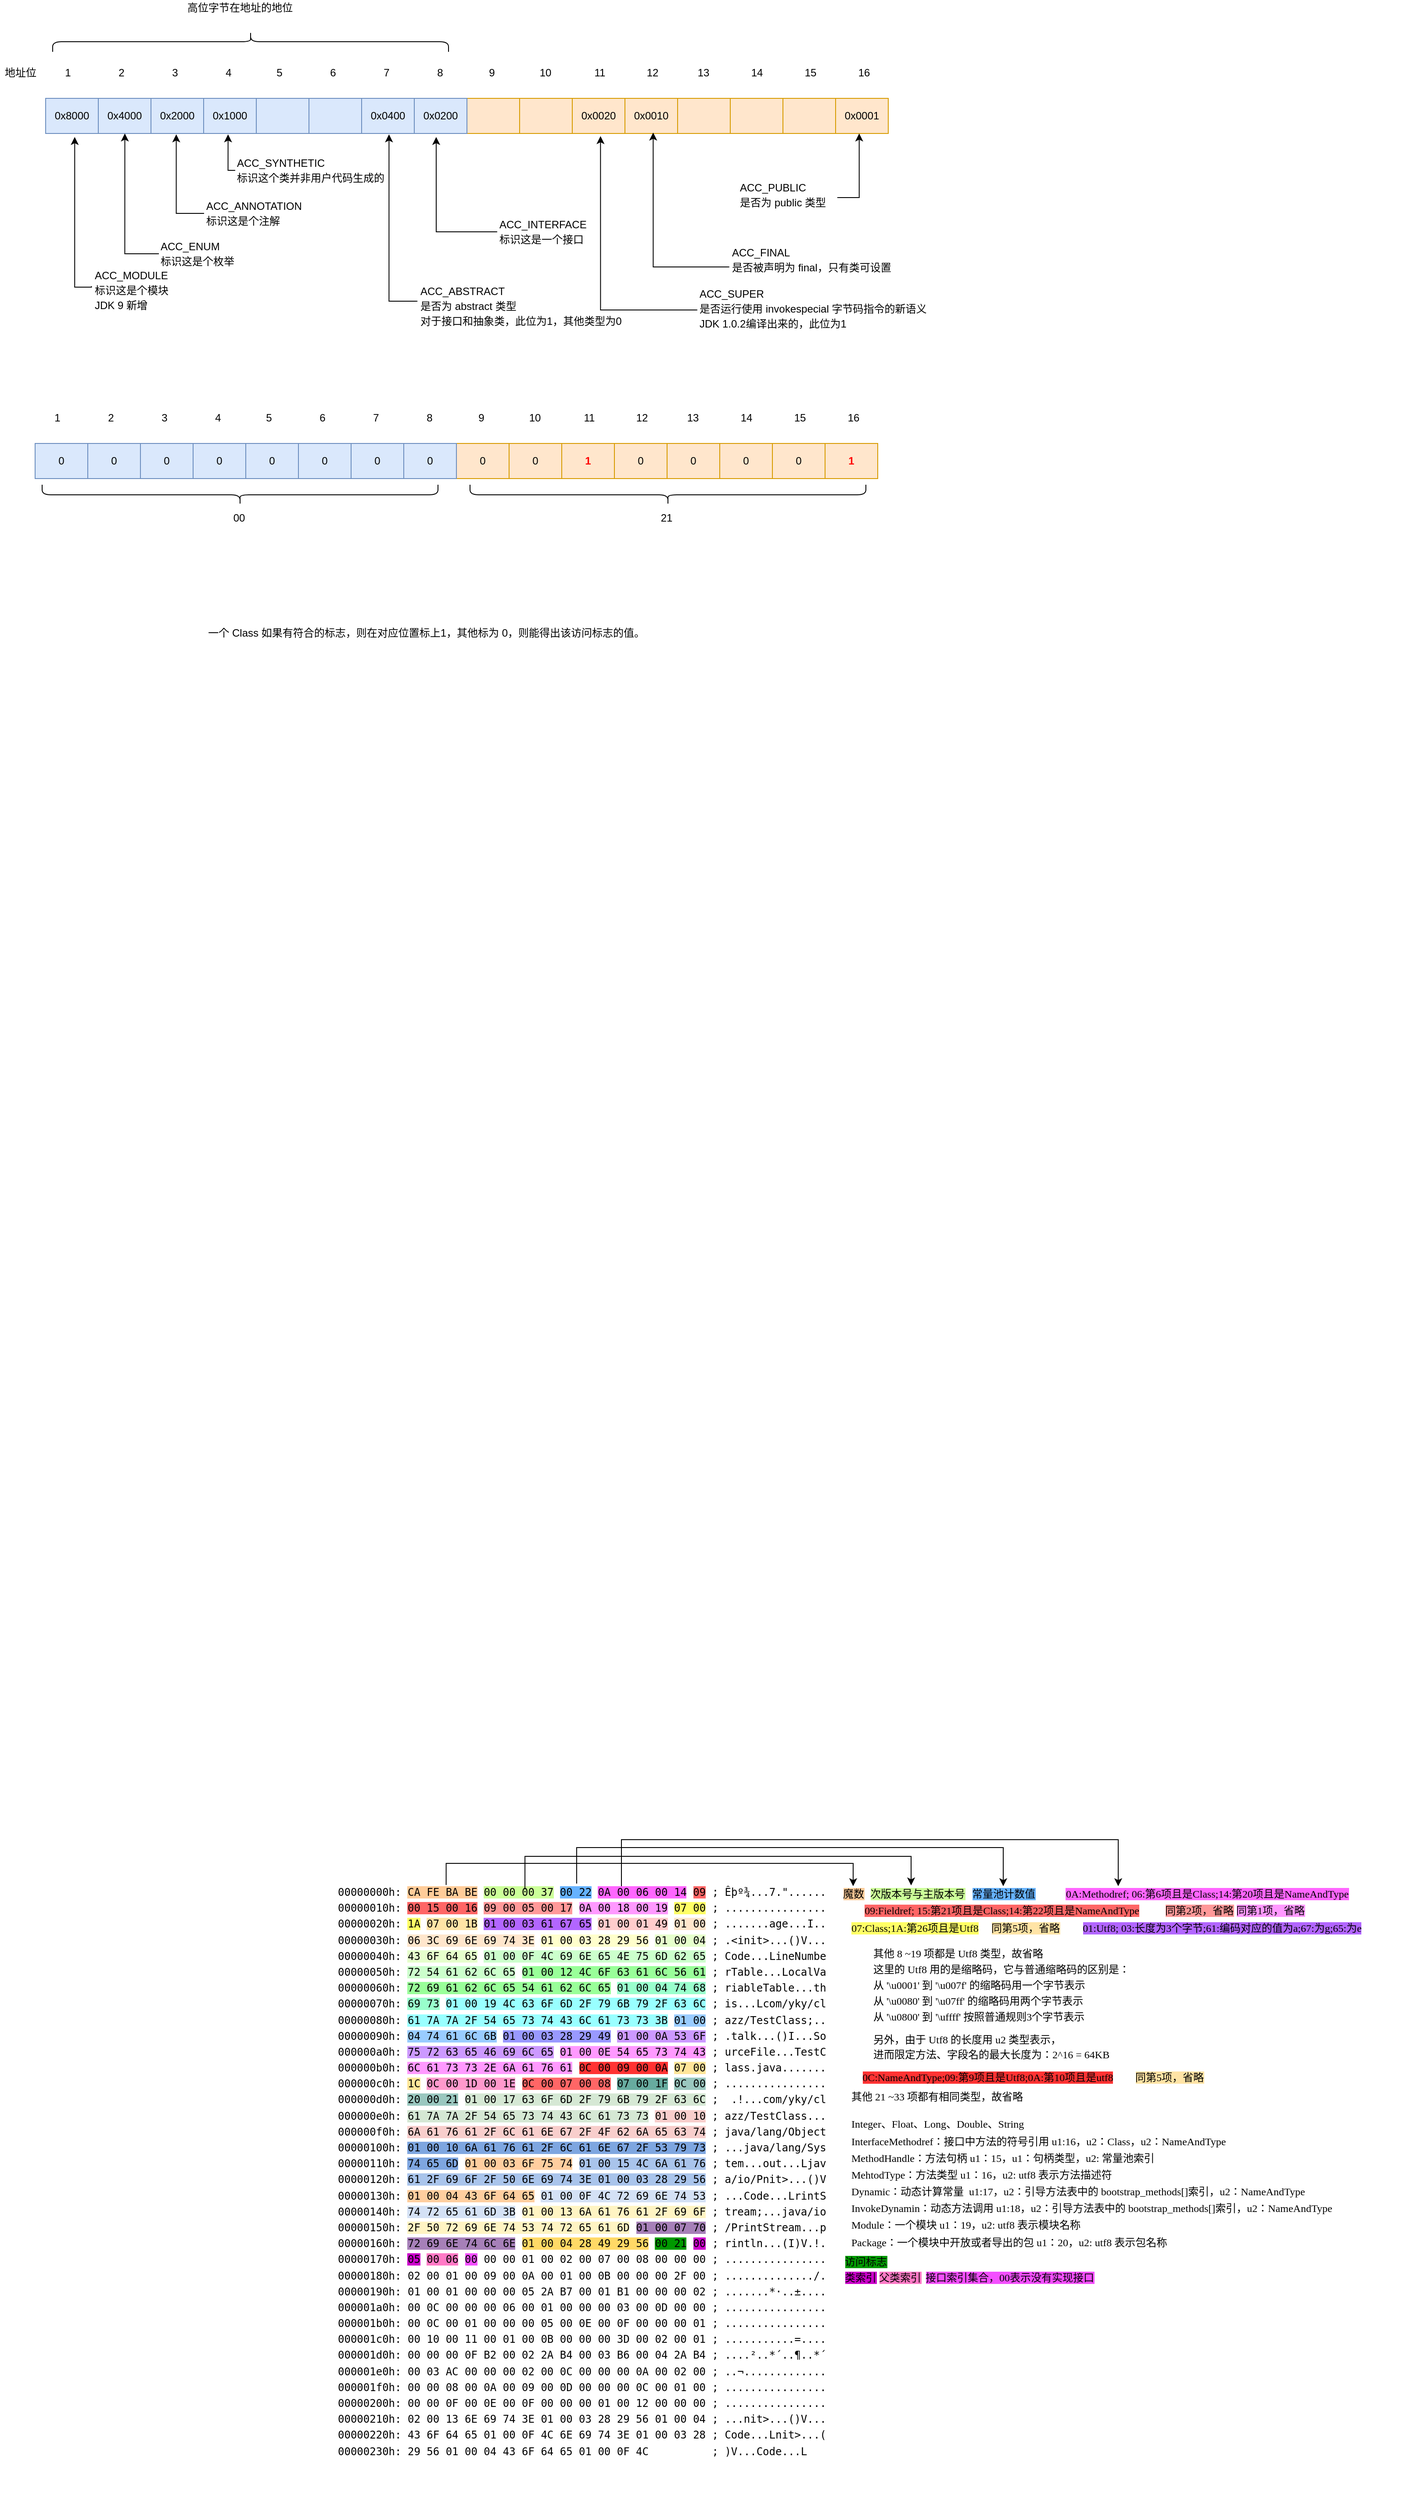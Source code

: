 <mxfile version="13.9.2" type="github">
  <diagram id="xW9Y31SaYgmBZkQTsoL8" name="Page-1">
    <mxGraphModel dx="1822" dy="762" grid="0" gridSize="10" guides="1" tooltips="1" connect="1" arrows="1" fold="1" page="0" pageScale="1" pageWidth="827" pageHeight="1169" math="0" shadow="0">
      <root>
        <mxCell id="0" />
        <mxCell id="1" parent="0" />
        <mxCell id="KpU182EsacGevF96RamK-19" value="" style="shape=table;html=1;whiteSpace=wrap;startSize=0;container=1;collapsible=0;childLayout=tableLayout;fillColor=#ffe6cc;strokeColor=#d79b00;" parent="1" vertex="1">
          <mxGeometry x="410" y="425" width="480" height="40" as="geometry" />
        </mxCell>
        <mxCell id="KpU182EsacGevF96RamK-20" value="" style="shape=partialRectangle;html=1;whiteSpace=wrap;collapsible=0;dropTarget=0;pointerEvents=0;fillColor=none;top=0;left=0;bottom=0;right=0;points=[[0,0.5],[1,0.5]];portConstraint=eastwest;" parent="KpU182EsacGevF96RamK-19" vertex="1">
          <mxGeometry width="480" height="40" as="geometry" />
        </mxCell>
        <mxCell id="KpU182EsacGevF96RamK-21" value="" style="shape=partialRectangle;html=1;whiteSpace=wrap;connectable=0;overflow=hidden;fillColor=none;top=0;left=0;bottom=0;right=0;" parent="KpU182EsacGevF96RamK-20" vertex="1">
          <mxGeometry width="60" height="40" as="geometry" />
        </mxCell>
        <mxCell id="KpU182EsacGevF96RamK-22" value="" style="shape=partialRectangle;html=1;whiteSpace=wrap;connectable=0;overflow=hidden;fillColor=none;top=0;left=0;bottom=0;right=0;" parent="KpU182EsacGevF96RamK-20" vertex="1">
          <mxGeometry x="60" width="60" height="40" as="geometry" />
        </mxCell>
        <mxCell id="KpU182EsacGevF96RamK-23" value="&lt;span&gt;0x0020&lt;/span&gt;" style="shape=partialRectangle;html=1;whiteSpace=wrap;connectable=0;overflow=hidden;fillColor=none;top=0;left=0;bottom=0;right=0;" parent="KpU182EsacGevF96RamK-20" vertex="1">
          <mxGeometry x="120" width="60" height="40" as="geometry" />
        </mxCell>
        <mxCell id="KpU182EsacGevF96RamK-24" value="&lt;span&gt;0x0010&lt;/span&gt;" style="shape=partialRectangle;html=1;whiteSpace=wrap;connectable=0;overflow=hidden;fillColor=none;top=0;left=0;bottom=0;right=0;" parent="KpU182EsacGevF96RamK-20" vertex="1">
          <mxGeometry x="180" width="60" height="40" as="geometry" />
        </mxCell>
        <mxCell id="KpU182EsacGevF96RamK-25" value="" style="shape=partialRectangle;html=1;whiteSpace=wrap;connectable=0;overflow=hidden;fillColor=none;top=0;left=0;bottom=0;right=0;" parent="KpU182EsacGevF96RamK-20" vertex="1">
          <mxGeometry x="240" width="60" height="40" as="geometry" />
        </mxCell>
        <mxCell id="KpU182EsacGevF96RamK-26" value="" style="shape=partialRectangle;html=1;whiteSpace=wrap;connectable=0;overflow=hidden;fillColor=none;top=0;left=0;bottom=0;right=0;" parent="KpU182EsacGevF96RamK-20" vertex="1">
          <mxGeometry x="300" width="60" height="40" as="geometry" />
        </mxCell>
        <mxCell id="KpU182EsacGevF96RamK-27" value="" style="shape=partialRectangle;html=1;whiteSpace=wrap;connectable=0;overflow=hidden;fillColor=none;top=0;left=0;bottom=0;right=0;" parent="KpU182EsacGevF96RamK-20" vertex="1">
          <mxGeometry x="360" width="60" height="40" as="geometry" />
        </mxCell>
        <mxCell id="KpU182EsacGevF96RamK-28" value="&lt;span&gt;0x0001&lt;/span&gt;" style="shape=partialRectangle;html=1;whiteSpace=wrap;connectable=0;overflow=hidden;fillColor=none;top=0;left=0;bottom=0;right=0;" parent="KpU182EsacGevF96RamK-20" vertex="1">
          <mxGeometry x="420" width="60" height="40" as="geometry" />
        </mxCell>
        <mxCell id="KpU182EsacGevF96RamK-29" value="" style="shape=table;html=1;whiteSpace=wrap;startSize=0;container=1;collapsible=0;childLayout=tableLayout;fillColor=#dae8fc;strokeColor=#6c8ebf;" parent="1" vertex="1">
          <mxGeometry x="-70" y="425" width="480" height="40" as="geometry" />
        </mxCell>
        <mxCell id="KpU182EsacGevF96RamK-30" value="" style="shape=partialRectangle;html=1;whiteSpace=wrap;collapsible=0;dropTarget=0;pointerEvents=0;fillColor=none;top=0;left=0;bottom=0;right=0;points=[[0,0.5],[1,0.5]];portConstraint=eastwest;" parent="KpU182EsacGevF96RamK-29" vertex="1">
          <mxGeometry width="480" height="40" as="geometry" />
        </mxCell>
        <mxCell id="KpU182EsacGevF96RamK-31" value="&lt;span&gt;0x8000&lt;/span&gt;" style="shape=partialRectangle;html=1;whiteSpace=wrap;connectable=0;overflow=hidden;fillColor=none;top=0;left=0;bottom=0;right=0;" parent="KpU182EsacGevF96RamK-30" vertex="1">
          <mxGeometry width="60" height="40" as="geometry" />
        </mxCell>
        <mxCell id="KpU182EsacGevF96RamK-32" value="&lt;span&gt;0x4000&lt;/span&gt;" style="shape=partialRectangle;html=1;whiteSpace=wrap;connectable=0;overflow=hidden;fillColor=none;top=0;left=0;bottom=0;right=0;" parent="KpU182EsacGevF96RamK-30" vertex="1">
          <mxGeometry x="60" width="60" height="40" as="geometry" />
        </mxCell>
        <mxCell id="KpU182EsacGevF96RamK-33" value="&lt;span&gt;0x2000&lt;/span&gt;" style="shape=partialRectangle;html=1;whiteSpace=wrap;connectable=0;overflow=hidden;fillColor=none;top=0;left=0;bottom=0;right=0;" parent="KpU182EsacGevF96RamK-30" vertex="1">
          <mxGeometry x="120" width="60" height="40" as="geometry" />
        </mxCell>
        <mxCell id="KpU182EsacGevF96RamK-34" value="&lt;span&gt;0x1000&lt;/span&gt;" style="shape=partialRectangle;html=1;whiteSpace=wrap;connectable=0;overflow=hidden;fillColor=none;top=0;left=0;bottom=0;right=0;" parent="KpU182EsacGevF96RamK-30" vertex="1">
          <mxGeometry x="180" width="60" height="40" as="geometry" />
        </mxCell>
        <mxCell id="KpU182EsacGevF96RamK-35" value="" style="shape=partialRectangle;html=1;whiteSpace=wrap;connectable=0;overflow=hidden;fillColor=none;top=0;left=0;bottom=0;right=0;" parent="KpU182EsacGevF96RamK-30" vertex="1">
          <mxGeometry x="240" width="60" height="40" as="geometry" />
        </mxCell>
        <mxCell id="KpU182EsacGevF96RamK-36" value="" style="shape=partialRectangle;html=1;whiteSpace=wrap;connectable=0;overflow=hidden;fillColor=none;top=0;left=0;bottom=0;right=0;" parent="KpU182EsacGevF96RamK-30" vertex="1">
          <mxGeometry x="300" width="60" height="40" as="geometry" />
        </mxCell>
        <mxCell id="KpU182EsacGevF96RamK-37" value="&lt;span&gt;0x0400&lt;/span&gt;" style="shape=partialRectangle;html=1;whiteSpace=wrap;connectable=0;overflow=hidden;fillColor=none;top=0;left=0;bottom=0;right=0;" parent="KpU182EsacGevF96RamK-30" vertex="1">
          <mxGeometry x="360" width="60" height="40" as="geometry" />
        </mxCell>
        <mxCell id="KpU182EsacGevF96RamK-38" value="&lt;span&gt;0x0200&lt;/span&gt;" style="shape=partialRectangle;html=1;whiteSpace=wrap;connectable=0;overflow=hidden;fillColor=none;top=0;left=0;bottom=0;right=0;" parent="KpU182EsacGevF96RamK-30" vertex="1">
          <mxGeometry x="420" width="60" height="40" as="geometry" />
        </mxCell>
        <mxCell id="KpU182EsacGevF96RamK-40" value="1" style="text;html=1;align=center;verticalAlign=middle;resizable=0;points=[];autosize=1;" parent="1" vertex="1">
          <mxGeometry x="-54" y="387" width="17" height="18" as="geometry" />
        </mxCell>
        <mxCell id="KpU182EsacGevF96RamK-41" value="2" style="text;html=1;align=center;verticalAlign=middle;resizable=0;points=[];autosize=1;" parent="1" vertex="1">
          <mxGeometry x="7" y="387" width="17" height="18" as="geometry" />
        </mxCell>
        <mxCell id="KpU182EsacGevF96RamK-42" value="3" style="text;html=1;align=center;verticalAlign=middle;resizable=0;points=[];autosize=1;" parent="1" vertex="1">
          <mxGeometry x="68" y="387" width="17" height="18" as="geometry" />
        </mxCell>
        <mxCell id="KpU182EsacGevF96RamK-43" value="4" style="text;html=1;align=center;verticalAlign=middle;resizable=0;points=[];autosize=1;" parent="1" vertex="1">
          <mxGeometry x="129" y="387" width="17" height="18" as="geometry" />
        </mxCell>
        <mxCell id="KpU182EsacGevF96RamK-44" value="5" style="text;html=1;align=center;verticalAlign=middle;resizable=0;points=[];autosize=1;" parent="1" vertex="1">
          <mxGeometry x="187" y="387" width="17" height="18" as="geometry" />
        </mxCell>
        <mxCell id="KpU182EsacGevF96RamK-45" value="6" style="text;html=1;align=center;verticalAlign=middle;resizable=0;points=[];autosize=1;" parent="1" vertex="1">
          <mxGeometry x="248" y="387" width="17" height="18" as="geometry" />
        </mxCell>
        <mxCell id="KpU182EsacGevF96RamK-46" value="7" style="text;html=1;align=center;verticalAlign=middle;resizable=0;points=[];autosize=1;" parent="1" vertex="1">
          <mxGeometry x="309" y="387" width="17" height="18" as="geometry" />
        </mxCell>
        <mxCell id="KpU182EsacGevF96RamK-47" value="8" style="text;html=1;align=center;verticalAlign=middle;resizable=0;points=[];autosize=1;" parent="1" vertex="1">
          <mxGeometry x="370" y="387" width="17" height="18" as="geometry" />
        </mxCell>
        <mxCell id="KpU182EsacGevF96RamK-48" value="9" style="text;html=1;align=center;verticalAlign=middle;resizable=0;points=[];autosize=1;" parent="1" vertex="1">
          <mxGeometry x="429.5" y="387" width="17" height="18" as="geometry" />
        </mxCell>
        <mxCell id="KpU182EsacGevF96RamK-49" value="10" style="text;html=1;align=center;verticalAlign=middle;resizable=0;points=[];autosize=1;" parent="1" vertex="1">
          <mxGeometry x="487.5" y="387" width="23" height="18" as="geometry" />
        </mxCell>
        <mxCell id="KpU182EsacGevF96RamK-50" value="11" style="text;html=1;align=center;verticalAlign=middle;resizable=0;points=[];autosize=1;" parent="1" vertex="1">
          <mxGeometry x="549.5" y="387" width="22" height="18" as="geometry" />
        </mxCell>
        <mxCell id="KpU182EsacGevF96RamK-51" value="12" style="text;html=1;align=center;verticalAlign=middle;resizable=0;points=[];autosize=1;" parent="1" vertex="1">
          <mxGeometry x="609.5" y="387" width="23" height="18" as="geometry" />
        </mxCell>
        <mxCell id="KpU182EsacGevF96RamK-52" value="13" style="text;html=1;align=center;verticalAlign=middle;resizable=0;points=[];autosize=1;" parent="1" vertex="1">
          <mxGeometry x="667.5" y="387" width="23" height="18" as="geometry" />
        </mxCell>
        <mxCell id="KpU182EsacGevF96RamK-53" value="14" style="text;html=1;align=center;verticalAlign=middle;resizable=0;points=[];autosize=1;" parent="1" vertex="1">
          <mxGeometry x="728.5" y="387" width="23" height="18" as="geometry" />
        </mxCell>
        <mxCell id="KpU182EsacGevF96RamK-54" value="15" style="text;html=1;align=center;verticalAlign=middle;resizable=0;points=[];autosize=1;" parent="1" vertex="1">
          <mxGeometry x="789.5" y="387" width="23" height="18" as="geometry" />
        </mxCell>
        <mxCell id="KpU182EsacGevF96RamK-55" value="16" style="text;html=1;align=center;verticalAlign=middle;resizable=0;points=[];autosize=1;" parent="1" vertex="1">
          <mxGeometry x="850.5" y="387" width="23" height="18" as="geometry" />
        </mxCell>
        <mxCell id="KpU182EsacGevF96RamK-68" style="edgeStyle=orthogonalEdgeStyle;rounded=0;orthogonalLoop=1;jettySize=auto;html=1;entryX=0.931;entryY=1;entryDx=0;entryDy=0;entryPerimeter=0;exitX=1.046;exitY=0.583;exitDx=0;exitDy=0;exitPerimeter=0;" parent="1" source="KpU182EsacGevF96RamK-56" target="KpU182EsacGevF96RamK-20" edge="1">
          <mxGeometry relative="1" as="geometry">
            <Array as="points">
              <mxPoint x="857" y="538" />
            </Array>
          </mxGeometry>
        </mxCell>
        <mxCell id="KpU182EsacGevF96RamK-56" value="&lt;span style=&quot;text-indent: 24px ; line-height: 140%&quot;&gt;ACC_PUBLIC&lt;br&gt;是否为 public 类型&lt;/span&gt;" style="text;html=1;align=left;verticalAlign=middle;resizable=0;points=[];autosize=1;" parent="1" vertex="1">
          <mxGeometry x="719" y="517" width="108" height="36" as="geometry" />
        </mxCell>
        <mxCell id="KpU182EsacGevF96RamK-69" style="edgeStyle=orthogonalEdgeStyle;rounded=0;orthogonalLoop=1;jettySize=auto;html=1;entryX=0.442;entryY=0.975;entryDx=0;entryDy=0;entryPerimeter=0;exitX=-0.003;exitY=0.633;exitDx=0;exitDy=0;exitPerimeter=0;" parent="1" source="KpU182EsacGevF96RamK-57" target="KpU182EsacGevF96RamK-20" edge="1">
          <mxGeometry relative="1" as="geometry" />
        </mxCell>
        <mxCell id="KpU182EsacGevF96RamK-57" value="&lt;p style=&quot;line-height: 140%&quot;&gt;&lt;span style=&quot;text-indent: 24px&quot;&gt;ACC_FINAL&lt;br&gt;&lt;/span&gt;&lt;span style=&quot;text-indent: 24px ; line-height: 140%&quot;&gt;是否被声明为 final，只有类可设置&lt;/span&gt;&lt;span style=&quot;text-indent: 24px&quot;&gt;&lt;br&gt;&lt;/span&gt;&lt;/p&gt;" style="text;html=1;align=left;verticalAlign=middle;resizable=0;points=[];autosize=1;" parent="1" vertex="1">
          <mxGeometry x="709.5" y="579" width="191" height="60" as="geometry" />
        </mxCell>
        <mxCell id="KpU182EsacGevF96RamK-70" style="edgeStyle=orthogonalEdgeStyle;rounded=0;orthogonalLoop=1;jettySize=auto;html=1;entryX=0.317;entryY=1.075;entryDx=0;entryDy=0;entryPerimeter=0;exitX=-0.002;exitY=0.519;exitDx=0;exitDy=0;exitPerimeter=0;" parent="1" source="KpU182EsacGevF96RamK-58" target="KpU182EsacGevF96RamK-20" edge="1">
          <mxGeometry relative="1" as="geometry">
            <Array as="points">
              <mxPoint x="562" y="666" />
            </Array>
          </mxGeometry>
        </mxCell>
        <mxCell id="KpU182EsacGevF96RamK-58" value="&lt;span style=&quot;text-indent: 24px ; line-height: 140%&quot;&gt;&lt;font style=&quot;font-size: 12px&quot;&gt;ACC_SUPER&lt;br&gt;是否运行使用 invokespecial 字节码指令的新语义&lt;br&gt;JDK 1.0.2编译出来的，此位为1&lt;/font&gt;&lt;/span&gt;" style="text;html=1;align=left;verticalAlign=middle;resizable=0;points=[];autosize=1;" parent="1" vertex="1">
          <mxGeometry x="673" y="639" width="269" height="52" as="geometry" />
        </mxCell>
        <mxCell id="KpU182EsacGevF96RamK-71" style="edgeStyle=orthogonalEdgeStyle;rounded=0;orthogonalLoop=1;jettySize=auto;html=1;entryX=0.927;entryY=1.1;entryDx=0;entryDy=0;entryPerimeter=0;" parent="1" source="KpU182EsacGevF96RamK-59" target="KpU182EsacGevF96RamK-30" edge="1">
          <mxGeometry relative="1" as="geometry">
            <Array as="points">
              <mxPoint x="375" y="577" />
            </Array>
          </mxGeometry>
        </mxCell>
        <mxCell id="KpU182EsacGevF96RamK-59" value="&lt;span style=&quot;text-indent: 24px ; line-height: 140%&quot;&gt;ACC_INTERFACE&lt;br&gt;标识这是一个接口&lt;/span&gt;" style="text;html=1;align=left;verticalAlign=middle;resizable=0;points=[];autosize=1;" parent="1" vertex="1">
          <mxGeometry x="444.5" y="559" width="109" height="36" as="geometry" />
        </mxCell>
        <mxCell id="KpU182EsacGevF96RamK-72" style="edgeStyle=orthogonalEdgeStyle;rounded=0;orthogonalLoop=1;jettySize=auto;html=1;entryX=0.815;entryY=1.025;entryDx=0;entryDy=0;entryPerimeter=0;exitX=-0.006;exitY=0.385;exitDx=0;exitDy=0;exitPerimeter=0;" parent="1" source="KpU182EsacGevF96RamK-60" target="KpU182EsacGevF96RamK-30" edge="1">
          <mxGeometry relative="1" as="geometry">
            <Array as="points">
              <mxPoint x="321" y="656" />
            </Array>
          </mxGeometry>
        </mxCell>
        <mxCell id="KpU182EsacGevF96RamK-60" value="&lt;span style=&quot;text-indent: 24px; line-height: 140%;&quot;&gt;ACC_ABSTRACT&lt;br&gt;是否为 abstract 类型&lt;br&gt;对于接口和抽象类，此位为1，其他类型为0&lt;br&gt;&lt;/span&gt;" style="text;html=1;align=left;verticalAlign=middle;resizable=0;points=[];autosize=1;" parent="1" vertex="1">
          <mxGeometry x="355" y="636" width="239" height="52" as="geometry" />
        </mxCell>
        <mxCell id="KpU182EsacGevF96RamK-76" style="edgeStyle=orthogonalEdgeStyle;rounded=0;orthogonalLoop=1;jettySize=auto;html=1;entryX=0.069;entryY=1.1;entryDx=0;entryDy=0;entryPerimeter=0;exitX=-0.019;exitY=0.433;exitDx=0;exitDy=0;exitPerimeter=0;" parent="1" source="KpU182EsacGevF96RamK-62" target="KpU182EsacGevF96RamK-30" edge="1">
          <mxGeometry relative="1" as="geometry">
            <Array as="points">
              <mxPoint x="-37" y="640" />
            </Array>
          </mxGeometry>
        </mxCell>
        <mxCell id="KpU182EsacGevF96RamK-62" value="&lt;p style=&quot;line-height: 140%&quot;&gt;&lt;span style=&quot;text-indent: 24px&quot;&gt;ACC_MODULE&lt;br&gt;&lt;/span&gt;标识这是个模块&lt;br&gt;JDK 9 新增&lt;/p&gt;" style="text;html=1;align=left;verticalAlign=middle;resizable=0;points=[];autosize=1;" parent="1" vertex="1">
          <mxGeometry x="-16" y="606" width="94" height="76" as="geometry" />
        </mxCell>
        <mxCell id="KpU182EsacGevF96RamK-73" style="edgeStyle=orthogonalEdgeStyle;rounded=0;orthogonalLoop=1;jettySize=auto;html=1;entryX=0.433;entryY=1.025;entryDx=0;entryDy=0;entryPerimeter=0;" parent="1" source="KpU182EsacGevF96RamK-65" target="KpU182EsacGevF96RamK-30" edge="1">
          <mxGeometry relative="1" as="geometry">
            <Array as="points">
              <mxPoint x="138" y="507" />
            </Array>
          </mxGeometry>
        </mxCell>
        <mxCell id="KpU182EsacGevF96RamK-65" value="&lt;span style=&quot;text-indent: 24px ; line-height: 140%&quot;&gt;ACC_SYNTHETIC&lt;br&gt;标识这个类并非用户代码生成的&lt;br&gt;&lt;/span&gt;" style="text;html=1;align=left;verticalAlign=middle;resizable=0;points=[];autosize=1;" parent="1" vertex="1">
          <mxGeometry x="146" y="489" width="178" height="36" as="geometry" />
        </mxCell>
        <mxCell id="KpU182EsacGevF96RamK-74" style="edgeStyle=orthogonalEdgeStyle;rounded=0;orthogonalLoop=1;jettySize=auto;html=1;entryX=0.31;entryY=1.025;entryDx=0;entryDy=0;entryPerimeter=0;" parent="1" source="KpU182EsacGevF96RamK-66" target="KpU182EsacGevF96RamK-30" edge="1">
          <mxGeometry relative="1" as="geometry">
            <mxPoint x="80" y="476" as="targetPoint" />
            <Array as="points">
              <mxPoint x="79" y="556" />
            </Array>
          </mxGeometry>
        </mxCell>
        <mxCell id="KpU182EsacGevF96RamK-66" value="&lt;span style=&quot;text-indent: 24px ; line-height: 140%&quot;&gt;ACC_ANNOTATION&lt;br&gt;标识这是个注解&lt;br&gt;&lt;/span&gt;" style="text;html=1;align=left;verticalAlign=middle;resizable=0;points=[];autosize=1;" parent="1" vertex="1">
          <mxGeometry x="110.5" y="538" width="119" height="36" as="geometry" />
        </mxCell>
        <mxCell id="KpU182EsacGevF96RamK-75" style="edgeStyle=orthogonalEdgeStyle;rounded=0;orthogonalLoop=1;jettySize=auto;html=1;entryX=0.188;entryY=1;entryDx=0;entryDy=0;entryPerimeter=0;" parent="1" source="KpU182EsacGevF96RamK-67" target="KpU182EsacGevF96RamK-30" edge="1">
          <mxGeometry relative="1" as="geometry">
            <mxPoint x="20" y="473" as="targetPoint" />
            <Array as="points">
              <mxPoint x="20" y="602" />
            </Array>
          </mxGeometry>
        </mxCell>
        <mxCell id="KpU182EsacGevF96RamK-67" value="&lt;span style=&quot;text-indent: 24px ; line-height: 140%&quot;&gt;ACC_ENUM&lt;br&gt;标识这是个枚举&lt;br&gt;&lt;/span&gt;" style="text;html=1;align=left;verticalAlign=middle;resizable=0;points=[];autosize=1;" parent="1" vertex="1">
          <mxGeometry x="59" y="584" width="94" height="36" as="geometry" />
        </mxCell>
        <mxCell id="KpU182EsacGevF96RamK-77" value="一个 Class 如果有符合的标志，则在对应位置标上1，其他标为 0，则能得出该访问标志的值。&amp;nbsp;" style="text;html=1;align=center;verticalAlign=middle;resizable=0;points=[];autosize=1;" parent="1" vertex="1">
          <mxGeometry x="109.5" y="1025" width="511" height="18" as="geometry" />
        </mxCell>
        <mxCell id="KpU182EsacGevF96RamK-78" value="" style="shape=table;html=1;whiteSpace=wrap;startSize=0;container=1;collapsible=0;childLayout=tableLayout;fillColor=#ffe6cc;strokeColor=#d79b00;" parent="1" vertex="1">
          <mxGeometry x="398" y="818" width="480" height="40" as="geometry" />
        </mxCell>
        <mxCell id="KpU182EsacGevF96RamK-79" value="" style="shape=partialRectangle;html=1;whiteSpace=wrap;collapsible=0;dropTarget=0;pointerEvents=0;fillColor=none;top=0;left=0;bottom=0;right=0;points=[[0,0.5],[1,0.5]];portConstraint=eastwest;" parent="KpU182EsacGevF96RamK-78" vertex="1">
          <mxGeometry width="480" height="40" as="geometry" />
        </mxCell>
        <mxCell id="KpU182EsacGevF96RamK-80" value="0" style="shape=partialRectangle;html=1;whiteSpace=wrap;connectable=0;overflow=hidden;fillColor=none;top=0;left=0;bottom=0;right=0;" parent="KpU182EsacGevF96RamK-79" vertex="1">
          <mxGeometry width="60" height="40" as="geometry" />
        </mxCell>
        <mxCell id="KpU182EsacGevF96RamK-81" value="0" style="shape=partialRectangle;html=1;whiteSpace=wrap;connectable=0;overflow=hidden;fillColor=none;top=0;left=0;bottom=0;right=0;" parent="KpU182EsacGevF96RamK-79" vertex="1">
          <mxGeometry x="60" width="60" height="40" as="geometry" />
        </mxCell>
        <mxCell id="KpU182EsacGevF96RamK-82" value="&lt;span&gt;&lt;font color=&quot;#ff0000&quot;&gt;&lt;b&gt;1&lt;/b&gt;&lt;/font&gt;&lt;/span&gt;" style="shape=partialRectangle;html=1;whiteSpace=wrap;connectable=0;overflow=hidden;fillColor=none;top=0;left=0;bottom=0;right=0;" parent="KpU182EsacGevF96RamK-79" vertex="1">
          <mxGeometry x="120" width="60" height="40" as="geometry" />
        </mxCell>
        <mxCell id="KpU182EsacGevF96RamK-83" value="&lt;span&gt;0&lt;/span&gt;" style="shape=partialRectangle;html=1;whiteSpace=wrap;connectable=0;overflow=hidden;fillColor=none;top=0;left=0;bottom=0;right=0;" parent="KpU182EsacGevF96RamK-79" vertex="1">
          <mxGeometry x="180" width="60" height="40" as="geometry" />
        </mxCell>
        <mxCell id="KpU182EsacGevF96RamK-84" value="0" style="shape=partialRectangle;html=1;whiteSpace=wrap;connectable=0;overflow=hidden;fillColor=none;top=0;left=0;bottom=0;right=0;" parent="KpU182EsacGevF96RamK-79" vertex="1">
          <mxGeometry x="240" width="60" height="40" as="geometry" />
        </mxCell>
        <mxCell id="KpU182EsacGevF96RamK-85" value="0" style="shape=partialRectangle;html=1;whiteSpace=wrap;connectable=0;overflow=hidden;fillColor=none;top=0;left=0;bottom=0;right=0;" parent="KpU182EsacGevF96RamK-79" vertex="1">
          <mxGeometry x="300" width="60" height="40" as="geometry" />
        </mxCell>
        <mxCell id="KpU182EsacGevF96RamK-86" value="0" style="shape=partialRectangle;html=1;whiteSpace=wrap;connectable=0;overflow=hidden;fillColor=none;top=0;left=0;bottom=0;right=0;" parent="KpU182EsacGevF96RamK-79" vertex="1">
          <mxGeometry x="360" width="60" height="40" as="geometry" />
        </mxCell>
        <mxCell id="KpU182EsacGevF96RamK-87" value="&lt;span&gt;&lt;b&gt;&lt;font color=&quot;#ff0000&quot;&gt;1&lt;/font&gt;&lt;/b&gt;&lt;/span&gt;" style="shape=partialRectangle;html=1;whiteSpace=wrap;connectable=0;overflow=hidden;fillColor=none;top=0;left=0;bottom=0;right=0;" parent="KpU182EsacGevF96RamK-79" vertex="1">
          <mxGeometry x="420" width="60" height="40" as="geometry" />
        </mxCell>
        <mxCell id="KpU182EsacGevF96RamK-88" value="" style="shape=table;html=1;whiteSpace=wrap;startSize=0;container=1;collapsible=0;childLayout=tableLayout;fillColor=#dae8fc;strokeColor=#6c8ebf;" parent="1" vertex="1">
          <mxGeometry x="-82" y="818" width="480" height="40" as="geometry" />
        </mxCell>
        <mxCell id="KpU182EsacGevF96RamK-89" value="" style="shape=partialRectangle;html=1;whiteSpace=wrap;collapsible=0;dropTarget=0;pointerEvents=0;fillColor=none;top=0;left=0;bottom=0;right=0;points=[[0,0.5],[1,0.5]];portConstraint=eastwest;" parent="KpU182EsacGevF96RamK-88" vertex="1">
          <mxGeometry width="480" height="40" as="geometry" />
        </mxCell>
        <mxCell id="KpU182EsacGevF96RamK-90" value="&lt;span&gt;0&lt;/span&gt;" style="shape=partialRectangle;html=1;whiteSpace=wrap;connectable=0;overflow=hidden;fillColor=none;top=0;left=0;bottom=0;right=0;" parent="KpU182EsacGevF96RamK-89" vertex="1">
          <mxGeometry width="60" height="40" as="geometry" />
        </mxCell>
        <mxCell id="KpU182EsacGevF96RamK-91" value="&lt;span&gt;0&lt;/span&gt;" style="shape=partialRectangle;html=1;whiteSpace=wrap;connectable=0;overflow=hidden;fillColor=none;top=0;left=0;bottom=0;right=0;" parent="KpU182EsacGevF96RamK-89" vertex="1">
          <mxGeometry x="60" width="60" height="40" as="geometry" />
        </mxCell>
        <mxCell id="KpU182EsacGevF96RamK-92" value="&lt;span&gt;0&lt;/span&gt;" style="shape=partialRectangle;html=1;whiteSpace=wrap;connectable=0;overflow=hidden;fillColor=none;top=0;left=0;bottom=0;right=0;" parent="KpU182EsacGevF96RamK-89" vertex="1">
          <mxGeometry x="120" width="60" height="40" as="geometry" />
        </mxCell>
        <mxCell id="KpU182EsacGevF96RamK-93" value="&lt;span&gt;0&lt;/span&gt;" style="shape=partialRectangle;html=1;whiteSpace=wrap;connectable=0;overflow=hidden;fillColor=none;top=0;left=0;bottom=0;right=0;" parent="KpU182EsacGevF96RamK-89" vertex="1">
          <mxGeometry x="180" width="60" height="40" as="geometry" />
        </mxCell>
        <mxCell id="KpU182EsacGevF96RamK-94" value="0" style="shape=partialRectangle;html=1;whiteSpace=wrap;connectable=0;overflow=hidden;fillColor=none;top=0;left=0;bottom=0;right=0;" parent="KpU182EsacGevF96RamK-89" vertex="1">
          <mxGeometry x="240" width="60" height="40" as="geometry" />
        </mxCell>
        <mxCell id="KpU182EsacGevF96RamK-95" value="0" style="shape=partialRectangle;html=1;whiteSpace=wrap;connectable=0;overflow=hidden;fillColor=none;top=0;left=0;bottom=0;right=0;" parent="KpU182EsacGevF96RamK-89" vertex="1">
          <mxGeometry x="300" width="60" height="40" as="geometry" />
        </mxCell>
        <mxCell id="KpU182EsacGevF96RamK-96" value="&lt;span&gt;0&lt;/span&gt;" style="shape=partialRectangle;html=1;whiteSpace=wrap;connectable=0;overflow=hidden;fillColor=none;top=0;left=0;bottom=0;right=0;" parent="KpU182EsacGevF96RamK-89" vertex="1">
          <mxGeometry x="360" width="60" height="40" as="geometry" />
        </mxCell>
        <mxCell id="KpU182EsacGevF96RamK-97" value="&lt;span&gt;0&lt;/span&gt;" style="shape=partialRectangle;html=1;whiteSpace=wrap;connectable=0;overflow=hidden;fillColor=none;top=0;left=0;bottom=0;right=0;" parent="KpU182EsacGevF96RamK-89" vertex="1">
          <mxGeometry x="420" width="60" height="40" as="geometry" />
        </mxCell>
        <mxCell id="KpU182EsacGevF96RamK-98" value="1" style="text;html=1;align=center;verticalAlign=middle;resizable=0;points=[];autosize=1;" parent="1" vertex="1">
          <mxGeometry x="-66" y="780" width="17" height="18" as="geometry" />
        </mxCell>
        <mxCell id="KpU182EsacGevF96RamK-99" value="2" style="text;html=1;align=center;verticalAlign=middle;resizable=0;points=[];autosize=1;" parent="1" vertex="1">
          <mxGeometry x="-5" y="780" width="17" height="18" as="geometry" />
        </mxCell>
        <mxCell id="KpU182EsacGevF96RamK-100" value="3" style="text;html=1;align=center;verticalAlign=middle;resizable=0;points=[];autosize=1;" parent="1" vertex="1">
          <mxGeometry x="56" y="780" width="17" height="18" as="geometry" />
        </mxCell>
        <mxCell id="KpU182EsacGevF96RamK-101" value="4" style="text;html=1;align=center;verticalAlign=middle;resizable=0;points=[];autosize=1;" parent="1" vertex="1">
          <mxGeometry x="117" y="780" width="17" height="18" as="geometry" />
        </mxCell>
        <mxCell id="KpU182EsacGevF96RamK-102" value="5" style="text;html=1;align=center;verticalAlign=middle;resizable=0;points=[];autosize=1;" parent="1" vertex="1">
          <mxGeometry x="175" y="780" width="17" height="18" as="geometry" />
        </mxCell>
        <mxCell id="KpU182EsacGevF96RamK-103" value="6" style="text;html=1;align=center;verticalAlign=middle;resizable=0;points=[];autosize=1;" parent="1" vertex="1">
          <mxGeometry x="236" y="780" width="17" height="18" as="geometry" />
        </mxCell>
        <mxCell id="KpU182EsacGevF96RamK-104" value="7" style="text;html=1;align=center;verticalAlign=middle;resizable=0;points=[];autosize=1;" parent="1" vertex="1">
          <mxGeometry x="297" y="780" width="17" height="18" as="geometry" />
        </mxCell>
        <mxCell id="KpU182EsacGevF96RamK-105" value="8" style="text;html=1;align=center;verticalAlign=middle;resizable=0;points=[];autosize=1;" parent="1" vertex="1">
          <mxGeometry x="358" y="780" width="17" height="18" as="geometry" />
        </mxCell>
        <mxCell id="KpU182EsacGevF96RamK-106" value="9" style="text;html=1;align=center;verticalAlign=middle;resizable=0;points=[];autosize=1;" parent="1" vertex="1">
          <mxGeometry x="417.5" y="780" width="17" height="18" as="geometry" />
        </mxCell>
        <mxCell id="KpU182EsacGevF96RamK-107" value="10" style="text;html=1;align=center;verticalAlign=middle;resizable=0;points=[];autosize=1;" parent="1" vertex="1">
          <mxGeometry x="475.5" y="780" width="23" height="18" as="geometry" />
        </mxCell>
        <mxCell id="KpU182EsacGevF96RamK-108" value="11" style="text;html=1;align=center;verticalAlign=middle;resizable=0;points=[];autosize=1;" parent="1" vertex="1">
          <mxGeometry x="537.5" y="780" width="22" height="18" as="geometry" />
        </mxCell>
        <mxCell id="KpU182EsacGevF96RamK-109" value="12" style="text;html=1;align=center;verticalAlign=middle;resizable=0;points=[];autosize=1;" parent="1" vertex="1">
          <mxGeometry x="597.5" y="780" width="23" height="18" as="geometry" />
        </mxCell>
        <mxCell id="KpU182EsacGevF96RamK-110" value="13" style="text;html=1;align=center;verticalAlign=middle;resizable=0;points=[];autosize=1;" parent="1" vertex="1">
          <mxGeometry x="655.5" y="780" width="23" height="18" as="geometry" />
        </mxCell>
        <mxCell id="KpU182EsacGevF96RamK-111" value="14" style="text;html=1;align=center;verticalAlign=middle;resizable=0;points=[];autosize=1;" parent="1" vertex="1">
          <mxGeometry x="716.5" y="780" width="23" height="18" as="geometry" />
        </mxCell>
        <mxCell id="KpU182EsacGevF96RamK-112" value="15" style="text;html=1;align=center;verticalAlign=middle;resizable=0;points=[];autosize=1;" parent="1" vertex="1">
          <mxGeometry x="777.5" y="780" width="23" height="18" as="geometry" />
        </mxCell>
        <mxCell id="KpU182EsacGevF96RamK-113" value="16" style="text;html=1;align=center;verticalAlign=middle;resizable=0;points=[];autosize=1;" parent="1" vertex="1">
          <mxGeometry x="838.5" y="780" width="23" height="18" as="geometry" />
        </mxCell>
        <mxCell id="KpU182EsacGevF96RamK-114" value="" style="shape=curlyBracket;whiteSpace=wrap;html=1;rounded=1;align=left;rotation=-90;" parent="1" vertex="1">
          <mxGeometry x="140" y="651" width="23" height="451" as="geometry" />
        </mxCell>
        <mxCell id="KpU182EsacGevF96RamK-115" value="00" style="text;html=1;align=center;verticalAlign=middle;resizable=0;points=[];autosize=1;" parent="1" vertex="1">
          <mxGeometry x="138" y="894" width="23" height="18" as="geometry" />
        </mxCell>
        <mxCell id="KpU182EsacGevF96RamK-116" value="" style="shape=curlyBracket;whiteSpace=wrap;html=1;rounded=1;align=left;rotation=-90;" parent="1" vertex="1">
          <mxGeometry x="627.5" y="651" width="23" height="451" as="geometry" />
        </mxCell>
        <mxCell id="KpU182EsacGevF96RamK-117" value="21" style="text;html=1;align=center;verticalAlign=middle;resizable=0;points=[];autosize=1;" parent="1" vertex="1">
          <mxGeometry x="625.5" y="894" width="23" height="18" as="geometry" />
        </mxCell>
        <mxCell id="KpU182EsacGevF96RamK-118" value="地址位" style="text;html=1;align=center;verticalAlign=middle;resizable=0;points=[];autosize=1;" parent="1" vertex="1">
          <mxGeometry x="-122" y="387" width="46" height="18" as="geometry" />
        </mxCell>
        <mxCell id="KpU182EsacGevF96RamK-119" value="" style="shape=curlyBracket;whiteSpace=wrap;html=1;rounded=1;align=left;rotation=90;" parent="1" vertex="1">
          <mxGeometry x="152" y="135" width="23" height="451" as="geometry" />
        </mxCell>
        <mxCell id="KpU182EsacGevF96RamK-120" value="高位字节在地址的地位" style="text;html=1;align=center;verticalAlign=middle;resizable=0;points=[];autosize=1;" parent="1" vertex="1">
          <mxGeometry x="86" y="313" width="130" height="18" as="geometry" />
        </mxCell>
        <mxCell id="31JTc4GcEN89d1lP_IlO-4" value="&lt;p class=&quot;MsoNormal&quot; style=&quot;line-height: 130%&quot;&gt;&lt;span style=&quot;font-family: &amp;#34;dejavu sans mono&amp;#34; ; font-size: 9.0pt&quot;&gt;00000000h:&amp;nbsp;&lt;span style=&quot;background-color: rgb(255 , 204 , 153)&quot;&gt;CA&amp;nbsp;FE&amp;nbsp;BA&amp;nbsp;BE&lt;/span&gt;&lt;/span&gt;&lt;span style=&quot;font-family: &amp;#34;dejavu sans mono&amp;#34; ; font-size: 9.0pt&quot;&gt;&amp;nbsp;&lt;span style=&quot;background-color: rgb(204 , 255 , 153)&quot;&gt;00&amp;nbsp;00&amp;nbsp;00&amp;nbsp;37&lt;/span&gt;&lt;/span&gt;&lt;span style=&quot;font-family: &amp;#34;dejavu sans mono&amp;#34; ; font-size: 9.0pt&quot;&gt;&amp;nbsp;&lt;span style=&quot;background-color: rgb(102 , 178 , 255)&quot;&gt;00&amp;nbsp;22&lt;/span&gt;&amp;nbsp;&lt;span style=&quot;background-color: rgb(255 , 102 , 255)&quot;&gt;0A&amp;nbsp;00&amp;nbsp;06&lt;/span&gt;&lt;span style=&quot;background-color: rgb(255 , 102 , 255)&quot;&gt;&amp;nbsp;00&amp;nbsp;14&lt;/span&gt;&amp;nbsp;&lt;span style=&quot;background-color: rgb(255 , 102 , 102)&quot;&gt;09&lt;/span&gt;&amp;nbsp;;&amp;nbsp;Êþº¾...7.&quot;......&lt;/span&gt;&lt;span style=&quot;font-family: &amp;#34;dejavu sans mono&amp;#34; ; font-size: 9.0pt&quot;&gt;&lt;br&gt;&lt;/span&gt;&lt;span style=&quot;font-family: &amp;#34;dejavu sans mono&amp;#34; ; font-size: 9.0pt&quot;&gt;00000010h:&amp;nbsp;&lt;span style=&quot;background-color: rgb(255 , 102 , 102)&quot;&gt;00&amp;nbsp;15&amp;nbsp;00&amp;nbsp;16&lt;/span&gt;&amp;nbsp;&lt;span style=&quot;background-color: rgb(255 , 153 , 153)&quot;&gt;09&amp;nbsp;00&amp;nbsp;05&amp;nbsp;00&amp;nbsp;17&lt;/span&gt;&amp;nbsp;&lt;span style=&quot;background-color: rgb(255 , 153 , 255)&quot;&gt;0A&amp;nbsp;00&amp;nbsp;18&amp;nbsp;00&amp;nbsp;19&lt;/span&gt;&amp;nbsp;&lt;span style=&quot;background-color: rgb(255 , 255 , 102)&quot;&gt;07&amp;nbsp;00&lt;/span&gt;&amp;nbsp;;&amp;nbsp;................&lt;/span&gt;&lt;span style=&quot;font-family: &amp;#34;dejavu sans mono&amp;#34; ; font-size: 9.0pt&quot;&gt;&lt;br&gt;&lt;/span&gt;&lt;span style=&quot;font-family: &amp;#34;dejavu sans mono&amp;#34; ; font-size: 9.0pt&quot;&gt;00000020h:&amp;nbsp;&lt;span style=&quot;background-color: rgb(255 , 255 , 102)&quot;&gt;1A&lt;/span&gt;&lt;span style=&quot;background-color: rgb(255 , 255 , 255)&quot;&gt;&amp;nbsp;&lt;/span&gt;&lt;span style=&quot;background-color: rgb(255 , 228 , 166)&quot;&gt;07&amp;nbsp;00&amp;nbsp;1B&lt;/span&gt;&amp;nbsp;&lt;span style=&quot;background-color: rgb(178 , 102 , 255)&quot;&gt;01&amp;nbsp;00&amp;nbsp;03&amp;nbsp;61&amp;nbsp;67&amp;nbsp;65&lt;/span&gt;&amp;nbsp;&lt;span style=&quot;background-color: rgb(255 , 204 , 204)&quot;&gt;01&amp;nbsp;00&amp;nbsp;01&amp;nbsp;49&lt;/span&gt;&amp;nbsp;&lt;span style=&quot;background-color: rgb(255 , 230 , 204)&quot;&gt;01&amp;nbsp;00&lt;/span&gt;&amp;nbsp;;&amp;nbsp;.......age...I..&lt;/span&gt;&lt;span style=&quot;font-family: &amp;#34;dejavu sans mono&amp;#34; ; font-size: 9.0pt&quot;&gt;&lt;br&gt;&lt;/span&gt;&lt;span style=&quot;font-family: &amp;#34;dejavu sans mono&amp;#34; ; font-size: 9.0pt&quot;&gt;00000030h:&amp;nbsp;&lt;span style=&quot;background-color: rgb(255 , 230 , 204)&quot;&gt;06&amp;nbsp;3C&amp;nbsp;69&amp;nbsp;6E&amp;nbsp;69&amp;nbsp;74&amp;nbsp;3E&lt;/span&gt;&amp;nbsp;&lt;span style=&quot;background-color: rgb(255 , 255 , 204)&quot;&gt;01&amp;nbsp;00&amp;nbsp;03&amp;nbsp;28&amp;nbsp;29&amp;nbsp;56&lt;/span&gt;&amp;nbsp;&lt;span style=&quot;background-color: rgb(230 , 255 , 204)&quot;&gt;01&amp;nbsp;00&amp;nbsp;04&lt;/span&gt;&amp;nbsp;;&amp;nbsp;.&amp;lt;init&amp;gt;...()V...&lt;/span&gt;&lt;span style=&quot;font-family: &amp;#34;dejavu sans mono&amp;#34; ; font-size: 9.0pt&quot;&gt;&lt;br&gt;&lt;/span&gt;&lt;span style=&quot;font-family: &amp;#34;dejavu sans mono&amp;#34; ; font-size: 9.0pt&quot;&gt;00000040h:&amp;nbsp;&lt;span style=&quot;background-color: rgb(230 , 255 , 204)&quot;&gt;43&amp;nbsp;6F&amp;nbsp;64&amp;nbsp;65&lt;/span&gt;&amp;nbsp;&lt;span style=&quot;background-color: rgb(204 , 255 , 204)&quot;&gt;01&amp;nbsp;00&amp;nbsp;0F&amp;nbsp;4C&amp;nbsp;69&amp;nbsp;6E&amp;nbsp;65&amp;nbsp;4E&amp;nbsp;75&amp;nbsp;6D&amp;nbsp;62&amp;nbsp;65&lt;/span&gt;&amp;nbsp;;&amp;nbsp;Code...LineNumbe&lt;/span&gt;&lt;span style=&quot;font-family: &amp;#34;dejavu sans mono&amp;#34; ; font-size: 9.0pt&quot;&gt;&lt;br&gt;&lt;/span&gt;&lt;span style=&quot;font-family: &amp;#34;dejavu sans mono&amp;#34; ; font-size: 9.0pt&quot;&gt;00000050h:&amp;nbsp;&lt;span style=&quot;background-color: rgb(204 , 255 , 204)&quot;&gt;72&amp;nbsp;54&amp;nbsp;61&amp;nbsp;62&amp;nbsp;6C&amp;nbsp;65&lt;/span&gt;&amp;nbsp;&lt;span style=&quot;background-color: rgb(153 , 255 , 153)&quot;&gt;01&amp;nbsp;00&amp;nbsp;12&amp;nbsp;4C&amp;nbsp;6F&amp;nbsp;63&amp;nbsp;61&amp;nbsp;6C&amp;nbsp;56&amp;nbsp;61&lt;/span&gt;&amp;nbsp;;&amp;nbsp;rTable...LocalVa&lt;/span&gt;&lt;span style=&quot;font-family: &amp;#34;dejavu sans mono&amp;#34; ; font-size: 9.0pt&quot;&gt;&lt;br&gt;&lt;/span&gt;&lt;span style=&quot;font-family: &amp;#34;dejavu sans mono&amp;#34; ; font-size: 9.0pt&quot;&gt;00000060h:&amp;nbsp;&lt;span style=&quot;background-color: rgb(153 , 255 , 153)&quot;&gt;72&amp;nbsp;69&amp;nbsp;61&amp;nbsp;62&amp;nbsp;6C&amp;nbsp;65&amp;nbsp;54&amp;nbsp;61&amp;nbsp;62&amp;nbsp;6C&amp;nbsp;65&lt;/span&gt;&amp;nbsp;&lt;span style=&quot;background-color: rgb(153 , 255 , 204)&quot;&gt;01&amp;nbsp;00&amp;nbsp;04&amp;nbsp;74&amp;nbsp;68&lt;/span&gt;&amp;nbsp;;&amp;nbsp;riableTable...th&lt;/span&gt;&lt;span style=&quot;font-family: &amp;#34;dejavu sans mono&amp;#34; ; font-size: 9.0pt&quot;&gt;&lt;br&gt;&lt;/span&gt;&lt;span style=&quot;font-family: &amp;#34;dejavu sans mono&amp;#34; ; font-size: 9.0pt&quot;&gt;00000070h:&amp;nbsp;&lt;span style=&quot;background-color: rgb(153 , 255 , 204)&quot;&gt;69&amp;nbsp;73&lt;/span&gt;&amp;nbsp;&lt;span style=&quot;background-color: rgb(153 , 255 , 255)&quot;&gt;01&amp;nbsp;00&amp;nbsp;19&amp;nbsp;4C&amp;nbsp;63&amp;nbsp;6F&amp;nbsp;6D&amp;nbsp;2F&amp;nbsp;79&amp;nbsp;6B&amp;nbsp;79&amp;nbsp;2F&amp;nbsp;63&amp;nbsp;6C&lt;/span&gt;&amp;nbsp;;&amp;nbsp;is...Lcom/yky/cl&lt;/span&gt;&lt;span style=&quot;font-family: &amp;#34;dejavu sans mono&amp;#34; ; font-size: 9.0pt&quot;&gt;&lt;br&gt;&lt;/span&gt;&lt;span style=&quot;font-family: &amp;#34;dejavu sans mono&amp;#34; ; font-size: 9.0pt&quot;&gt;00000080h:&amp;nbsp;&lt;span style=&quot;background-color: rgb(153 , 255 , 255)&quot;&gt;61&amp;nbsp;7A&amp;nbsp;7A&amp;nbsp;2F&amp;nbsp;54&amp;nbsp;65&amp;nbsp;73&amp;nbsp;74&amp;nbsp;43&amp;nbsp;6C&amp;nbsp;61&amp;nbsp;73&amp;nbsp;73&amp;nbsp;3B&lt;/span&gt;&amp;nbsp;&lt;span style=&quot;background-color: rgb(153 , 204 , 255)&quot;&gt;01&amp;nbsp;00&lt;/span&gt;&amp;nbsp;;&amp;nbsp;azz/TestClass;..&lt;/span&gt;&lt;span style=&quot;font-family: &amp;#34;dejavu sans mono&amp;#34; ; font-size: 9.0pt&quot;&gt;&lt;br&gt;&lt;/span&gt;&lt;span style=&quot;font-family: &amp;#34;dejavu sans mono&amp;#34; ; font-size: 9.0pt&quot;&gt;00000090h:&amp;nbsp;&lt;span style=&quot;background-color: rgb(153 , 204 , 255)&quot;&gt;04&amp;nbsp;74&amp;nbsp;61&amp;nbsp;6C&amp;nbsp;6B&lt;/span&gt;&amp;nbsp;&lt;span style=&quot;background-color: rgb(153 , 153 , 255)&quot;&gt;01&amp;nbsp;00&amp;nbsp;03&amp;nbsp;28&amp;nbsp;29&amp;nbsp;49&lt;/span&gt;&amp;nbsp;&lt;span style=&quot;background-color: rgb(204 , 153 , 255)&quot;&gt;01&amp;nbsp;00&amp;nbsp;0A&amp;nbsp;53&amp;nbsp;6F&lt;/span&gt;&amp;nbsp;;&amp;nbsp;.talk...()I...So&lt;/span&gt;&lt;span style=&quot;font-family: &amp;#34;dejavu sans mono&amp;#34; ; font-size: 9.0pt&quot;&gt;&lt;br&gt;&lt;/span&gt;&lt;span style=&quot;font-family: &amp;#34;dejavu sans mono&amp;#34; ; font-size: 9.0pt&quot;&gt;000000a0h:&amp;nbsp;&lt;span style=&quot;background-color: rgb(204 , 153 , 255)&quot;&gt;75&amp;nbsp;72&amp;nbsp;63&amp;nbsp;65&amp;nbsp;46&amp;nbsp;69&amp;nbsp;6C&amp;nbsp;65&lt;/span&gt;&amp;nbsp;&lt;span style=&quot;background-color: rgb(255 , 153 , 255)&quot;&gt;01&amp;nbsp;00&amp;nbsp;0E&amp;nbsp;54&amp;nbsp;65&amp;nbsp;73&amp;nbsp;74&amp;nbsp;43&lt;/span&gt;&amp;nbsp;;&amp;nbsp;urceFile...TestC&lt;/span&gt;&lt;span style=&quot;font-family: &amp;#34;dejavu sans mono&amp;#34; ; font-size: 9.0pt&quot;&gt;&lt;br&gt;&lt;/span&gt;&lt;span style=&quot;font-family: &amp;#34;dejavu sans mono&amp;#34; ; font-size: 9.0pt&quot;&gt;000000b0h:&amp;nbsp;&lt;span style=&quot;background-color: rgb(255 , 153 , 255)&quot;&gt;6C&amp;nbsp;61&amp;nbsp;73&amp;nbsp;73&amp;nbsp;2E&amp;nbsp;6A&amp;nbsp;61&amp;nbsp;76&amp;nbsp;61&lt;/span&gt;&amp;nbsp;&lt;span style=&quot;background-color: rgb(255 , 51 , 51)&quot;&gt;0C&amp;nbsp;00&amp;nbsp;09&amp;nbsp;00&amp;nbsp;0A&lt;/span&gt;&amp;nbsp;&lt;span style=&quot;background-color: rgb(255 , 229 , 153)&quot;&gt;07&amp;nbsp;00&lt;/span&gt;&amp;nbsp;;&amp;nbsp;lass.java.......&lt;/span&gt;&lt;span style=&quot;font-family: &amp;#34;dejavu sans mono&amp;#34; ; font-size: 9.0pt&quot;&gt;&lt;br&gt;&lt;/span&gt;&lt;span style=&quot;font-family: &amp;#34;dejavu sans mono&amp;#34; ; font-size: 9.0pt&quot;&gt;000000c0h:&amp;nbsp;&lt;span style=&quot;background-color: rgb(255 , 229 , 153)&quot;&gt;1C&lt;/span&gt;&amp;nbsp;&lt;span style=&quot;background-color: rgb(255 , 153 , 204)&quot;&gt;0C&amp;nbsp;00&amp;nbsp;1D&amp;nbsp;00&amp;nbsp;1E&lt;/span&gt;&amp;nbsp;&lt;span style=&quot;background-color: rgb(255 , 102 , 102)&quot;&gt;0C&amp;nbsp;00&amp;nbsp;07&amp;nbsp;00&amp;nbsp;08&lt;/span&gt;&amp;nbsp;&lt;span style=&quot;background-color: rgb(103 , 171 , 159)&quot;&gt;07&amp;nbsp;00&amp;nbsp;1F&lt;/span&gt;&amp;nbsp;&lt;span style=&quot;background-color: rgb(154 , 199 , 191)&quot;&gt;0C&amp;nbsp;00&lt;/span&gt;&amp;nbsp;;&amp;nbsp;................&lt;/span&gt;&lt;span style=&quot;font-family: &amp;#34;dejavu sans mono&amp;#34; ; font-size: 9.0pt&quot;&gt;&lt;br&gt;&lt;/span&gt;&lt;span style=&quot;font-family: &amp;#34;dejavu sans mono&amp;#34; ; font-size: 9.0pt&quot;&gt;000000d0h:&amp;nbsp;&lt;span style=&quot;background-color: rgb(154 , 199 , 191)&quot;&gt;20&amp;nbsp;00&amp;nbsp;21&lt;/span&gt;&amp;nbsp;&lt;span style=&quot;background-color: rgb(213 , 232 , 212)&quot;&gt;01&amp;nbsp;00&amp;nbsp;17&amp;nbsp;63&amp;nbsp;6F&amp;nbsp;6D&amp;nbsp;2F&amp;nbsp;79&amp;nbsp;6B&amp;nbsp;79&amp;nbsp;2F&amp;nbsp;63&amp;nbsp;6C&lt;/span&gt;&amp;nbsp;;&amp;nbsp;&amp;nbsp;.!...com/yky/cl&lt;/span&gt;&lt;span style=&quot;font-family: &amp;#34;dejavu sans mono&amp;#34; ; font-size: 9.0pt&quot;&gt;&lt;br&gt;&lt;/span&gt;&lt;span style=&quot;font-family: &amp;#34;dejavu sans mono&amp;#34; ; font-size: 9.0pt&quot;&gt;000000e0h:&amp;nbsp;&lt;span style=&quot;background-color: rgb(213 , 232 , 212)&quot;&gt;61&amp;nbsp;7A&amp;nbsp;7A&amp;nbsp;2F&amp;nbsp;54&amp;nbsp;65&amp;nbsp;73&amp;nbsp;74&amp;nbsp;43&amp;nbsp;6C&amp;nbsp;61&amp;nbsp;73&amp;nbsp;73&lt;/span&gt;&amp;nbsp;&lt;span style=&quot;background-color: rgb(248 , 206 , 204)&quot;&gt;01&amp;nbsp;00&amp;nbsp;10&lt;/span&gt;&amp;nbsp;;&amp;nbsp;azz/TestClass...&lt;/span&gt;&lt;span style=&quot;font-family: &amp;#34;dejavu sans mono&amp;#34; ; font-size: 9.0pt&quot;&gt;&lt;br&gt;&lt;/span&gt;&lt;span style=&quot;font-family: &amp;#34;dejavu sans mono&amp;#34; ; font-size: 9.0pt&quot;&gt;000000f0h:&amp;nbsp;&lt;span style=&quot;background-color: rgb(248 , 206 , 204)&quot;&gt;6A&amp;nbsp;61&amp;nbsp;76&amp;nbsp;61&amp;nbsp;2F&amp;nbsp;6C&amp;nbsp;61&amp;nbsp;6E&amp;nbsp;67&amp;nbsp;2F&amp;nbsp;4F&amp;nbsp;62&amp;nbsp;6A&amp;nbsp;65&amp;nbsp;63&amp;nbsp;74&lt;/span&gt;&amp;nbsp;;&amp;nbsp;java/lang/Object&lt;/span&gt;&lt;span style=&quot;font-family: &amp;#34;dejavu sans mono&amp;#34; ; font-size: 9.0pt&quot;&gt;&lt;br&gt;&lt;/span&gt;&lt;span style=&quot;font-family: &amp;#34;dejavu sans mono&amp;#34; ; font-size: 9.0pt&quot;&gt;00000100h:&amp;nbsp;&lt;span style=&quot;background-color: rgb(126 , 166 , 224)&quot;&gt;01&amp;nbsp;00&amp;nbsp;10&amp;nbsp;6A&amp;nbsp;61&amp;nbsp;76&amp;nbsp;61&amp;nbsp;2F&amp;nbsp;6C&amp;nbsp;61&amp;nbsp;6E&amp;nbsp;67&amp;nbsp;2F&amp;nbsp;53&amp;nbsp;79&amp;nbsp;73&lt;/span&gt;&amp;nbsp;;&amp;nbsp;...java/lang/Sys&lt;/span&gt;&lt;span style=&quot;font-family: &amp;#34;dejavu sans mono&amp;#34; ; font-size: 9.0pt&quot;&gt;&lt;br&gt;&lt;/span&gt;&lt;span style=&quot;font-family: &amp;#34;dejavu sans mono&amp;#34; ; font-size: 9.0pt&quot;&gt;00000110h:&amp;nbsp;&lt;span style=&quot;background-color: rgb(126 , 166 , 224)&quot;&gt;74&amp;nbsp;65&amp;nbsp;6D&lt;/span&gt;&amp;nbsp;&lt;span style=&quot;background-color: rgb(255 , 206 , 159)&quot;&gt;01&amp;nbsp;00&amp;nbsp;03&amp;nbsp;6F&amp;nbsp;75&amp;nbsp;74&lt;/span&gt;&amp;nbsp;&lt;span style=&quot;background-color: rgb(169 , 196 , 235)&quot;&gt;01&amp;nbsp;00&amp;nbsp;15&amp;nbsp;4C&amp;nbsp;6A&amp;nbsp;61&amp;nbsp;76&lt;/span&gt;&amp;nbsp;;&amp;nbsp;tem...out...Ljav&lt;/span&gt;&lt;span style=&quot;font-family: &amp;#34;dejavu sans mono&amp;#34; ; font-size: 9.0pt&quot;&gt;&lt;br&gt;&lt;/span&gt;&lt;span style=&quot;font-family: &amp;#34;dejavu sans mono&amp;#34; ; font-size: 9.0pt&quot;&gt;00000120h:&amp;nbsp;&lt;span style=&quot;background-color: rgb(169 , 196 , 235)&quot;&gt;61&amp;nbsp;2F&amp;nbsp;69&amp;nbsp;6F&amp;nbsp;2F&amp;nbsp;50&amp;nbsp;6E&amp;nbsp;69&amp;nbsp;74&amp;nbsp;3E&amp;nbsp;01&amp;nbsp;00&amp;nbsp;03&amp;nbsp;28&amp;nbsp;29&amp;nbsp;56&lt;/span&gt;&amp;nbsp;;&amp;nbsp;a/io/Pnit&amp;gt;...()V&lt;/span&gt;&lt;span style=&quot;font-family: &amp;#34;dejavu sans mono&amp;#34; ; font-size: 9.0pt&quot;&gt;&lt;br&gt;&lt;/span&gt;&lt;span style=&quot;font-family: &amp;#34;dejavu sans mono&amp;#34; ; font-size: 9.0pt&quot;&gt;00000130h:&amp;nbsp;&lt;span style=&quot;background-color: rgb(255 , 206 , 159)&quot;&gt;01&amp;nbsp;00&amp;nbsp;04&amp;nbsp;43&amp;nbsp;6F&amp;nbsp;64&amp;nbsp;65&lt;/span&gt;&amp;nbsp;&lt;span style=&quot;background-color: rgb(212 , 225 , 245)&quot;&gt;01&amp;nbsp;00&amp;nbsp;0F&amp;nbsp;4C&amp;nbsp;72&amp;nbsp;69&amp;nbsp;6E&amp;nbsp;74&amp;nbsp;53&lt;/span&gt;&amp;nbsp;;&amp;nbsp;...Code...LrintS&lt;/span&gt;&lt;span style=&quot;font-family: &amp;#34;dejavu sans mono&amp;#34; ; font-size: 9.0pt&quot;&gt;&lt;br&gt;&lt;/span&gt;&lt;span style=&quot;font-family: &amp;#34;dejavu sans mono&amp;#34; ; font-size: 9.0pt&quot;&gt;00000140h:&amp;nbsp;&lt;span style=&quot;background-color: rgb(212 , 225 , 245)&quot;&gt;74&amp;nbsp;72&amp;nbsp;65&amp;nbsp;61&amp;nbsp;6D&amp;nbsp;3B&lt;/span&gt;&amp;nbsp;&lt;span style=&quot;background-color: rgb(255 , 244 , 195)&quot;&gt;01&amp;nbsp;00&amp;nbsp;13&amp;nbsp;6A&amp;nbsp;61&amp;nbsp;76&amp;nbsp;61&amp;nbsp;2F&amp;nbsp;69&amp;nbsp;6F&lt;/span&gt;&amp;nbsp;;&amp;nbsp;tream;...java/io&lt;/span&gt;&lt;span style=&quot;font-family: &amp;#34;dejavu sans mono&amp;#34; ; font-size: 9.0pt&quot;&gt;&lt;br&gt;&lt;/span&gt;&lt;span style=&quot;font-family: &amp;#34;dejavu sans mono&amp;#34; ; font-size: 9.0pt&quot;&gt;00000150h:&amp;nbsp;&lt;span style=&quot;background-color: rgb(255 , 244 , 195)&quot;&gt;2F&amp;nbsp;50&amp;nbsp;72&amp;nbsp;69&amp;nbsp;6E&amp;nbsp;74&amp;nbsp;53&amp;nbsp;74&amp;nbsp;72&amp;nbsp;65&amp;nbsp;61&amp;nbsp;6D&lt;/span&gt;&amp;nbsp;&lt;span style=&quot;background-color: rgb(166 , 128 , 184)&quot;&gt;01&amp;nbsp;00&amp;nbsp;07&amp;nbsp;70&lt;/span&gt;&amp;nbsp;;&amp;nbsp;/PrintStream...p&lt;/span&gt;&lt;span style=&quot;font-family: &amp;#34;dejavu sans mono&amp;#34; ; font-size: 9.0pt&quot;&gt;&lt;br&gt;&lt;/span&gt;&lt;span style=&quot;font-family: &amp;#34;dejavu sans mono&amp;#34; ; font-size: 9.0pt&quot;&gt;00000160h:&amp;nbsp;&lt;span style=&quot;background-color: rgb(166 , 128 , 184)&quot;&gt;72&amp;nbsp;69&amp;nbsp;6E&amp;nbsp;74&amp;nbsp;6C&amp;nbsp;6E&lt;/span&gt;&amp;nbsp;&lt;span style=&quot;background-color: rgb(255 , 217 , 102)&quot;&gt;01&amp;nbsp;00&amp;nbsp;04&amp;nbsp;28&amp;nbsp;49&amp;nbsp;29&amp;nbsp;56&lt;/span&gt;&amp;nbsp;&lt;span style=&quot;background-color: rgb(0 , 153 , 0)&quot;&gt;00&amp;nbsp;21&lt;/span&gt;&amp;nbsp;&lt;span style=&quot;background-color: rgb(204 , 0 , 204)&quot;&gt;00&lt;/span&gt;&amp;nbsp;;&amp;nbsp;rintln...(I)V.!.&lt;/span&gt;&lt;span style=&quot;font-family: &amp;#34;dejavu sans mono&amp;#34; ; font-size: 9.0pt&quot;&gt;&lt;br&gt;&lt;/span&gt;&lt;span style=&quot;font-family: &amp;#34;dejavu sans mono&amp;#34; ; font-size: 9.0pt&quot;&gt;00000170h:&amp;nbsp;&lt;span style=&quot;background-color: rgb(204 , 0 , 204)&quot;&gt;05&lt;/span&gt;&amp;nbsp;&lt;span style=&quot;background-color: rgb(255 , 122 , 198)&quot;&gt;00&amp;nbsp;06&lt;/span&gt;&amp;nbsp;&lt;span style=&quot;background-color: rgb(243 , 79 , 255)&quot;&gt;00&lt;/span&gt;&amp;nbsp;00&amp;nbsp;00&amp;nbsp;01&amp;nbsp;00&amp;nbsp;02&amp;nbsp;00&amp;nbsp;07&amp;nbsp;00&amp;nbsp;08&amp;nbsp;00&amp;nbsp;00&amp;nbsp;00&amp;nbsp;;&amp;nbsp;................&lt;/span&gt;&lt;span style=&quot;font-family: &amp;#34;dejavu sans mono&amp;#34; ; font-size: 9.0pt&quot;&gt;&lt;br&gt;&lt;/span&gt;&lt;span style=&quot;font-family: &amp;#34;dejavu sans mono&amp;#34; ; font-size: 9.0pt&quot;&gt;00000180h:&amp;nbsp;02&amp;nbsp;00&amp;nbsp;01&amp;nbsp;00&amp;nbsp;09&amp;nbsp;00&amp;nbsp;0A&amp;nbsp;00&amp;nbsp;01&amp;nbsp;00&amp;nbsp;0B&amp;nbsp;00&amp;nbsp;00&amp;nbsp;00&amp;nbsp;2F&amp;nbsp;00&amp;nbsp;;&amp;nbsp;............../.&lt;/span&gt;&lt;span style=&quot;font-family: &amp;#34;dejavu sans mono&amp;#34; ; font-size: 9.0pt&quot;&gt;&lt;br&gt;&lt;/span&gt;&lt;span style=&quot;font-family: &amp;#34;dejavu sans mono&amp;#34; ; font-size: 9.0pt&quot;&gt;00000190h:&amp;nbsp;01&amp;nbsp;00&amp;nbsp;01&amp;nbsp;00&amp;nbsp;00&amp;nbsp;00&amp;nbsp;05&amp;nbsp;2A&amp;nbsp;B7&amp;nbsp;00&amp;nbsp;01&amp;nbsp;B1&amp;nbsp;00&amp;nbsp;00&amp;nbsp;00&amp;nbsp;02&amp;nbsp;;&amp;nbsp;.......*·..±....&lt;/span&gt;&lt;span style=&quot;font-family: &amp;#34;dejavu sans mono&amp;#34; ; font-size: 9.0pt&quot;&gt;&lt;br&gt;&lt;/span&gt;&lt;span style=&quot;font-family: &amp;#34;dejavu sans mono&amp;#34; ; font-size: 9.0pt&quot;&gt;000001a0h:&amp;nbsp;00&amp;nbsp;0C&amp;nbsp;00&amp;nbsp;00&amp;nbsp;00&amp;nbsp;06&amp;nbsp;00&amp;nbsp;01&amp;nbsp;00&amp;nbsp;00&amp;nbsp;00&amp;nbsp;03&amp;nbsp;00&amp;nbsp;0D&amp;nbsp;00&amp;nbsp;00&amp;nbsp;;&amp;nbsp;................&lt;/span&gt;&lt;span style=&quot;font-family: &amp;#34;dejavu sans mono&amp;#34; ; font-size: 9.0pt&quot;&gt;&lt;br&gt;&lt;/span&gt;&lt;span style=&quot;font-family: &amp;#34;dejavu sans mono&amp;#34; ; font-size: 9.0pt&quot;&gt;000001b0h:&amp;nbsp;00&amp;nbsp;0C&amp;nbsp;00&amp;nbsp;01&amp;nbsp;00&amp;nbsp;00&amp;nbsp;00&amp;nbsp;05&amp;nbsp;00&amp;nbsp;0E&amp;nbsp;00&amp;nbsp;0F&amp;nbsp;00&amp;nbsp;00&amp;nbsp;00&amp;nbsp;01&amp;nbsp;;&amp;nbsp;................&lt;/span&gt;&lt;span style=&quot;font-family: &amp;#34;dejavu sans mono&amp;#34; ; font-size: 9.0pt&quot;&gt;&lt;br&gt;&lt;/span&gt;&lt;span style=&quot;font-family: &amp;#34;dejavu sans mono&amp;#34; ; font-size: 9.0pt&quot;&gt;000001c0h:&amp;nbsp;00&amp;nbsp;10&amp;nbsp;00&amp;nbsp;11&amp;nbsp;00&amp;nbsp;01&amp;nbsp;00&amp;nbsp;0B&amp;nbsp;00&amp;nbsp;00&amp;nbsp;00&amp;nbsp;3D&amp;nbsp;00&amp;nbsp;02&amp;nbsp;00&amp;nbsp;01&amp;nbsp;;&amp;nbsp;...........=....&lt;/span&gt;&lt;span style=&quot;font-family: &amp;#34;dejavu sans mono&amp;#34; ; font-size: 9.0pt&quot;&gt;&lt;br&gt;&lt;/span&gt;&lt;span style=&quot;font-family: &amp;#34;dejavu sans mono&amp;#34; ; font-size: 9.0pt&quot;&gt;000001d0h:&amp;nbsp;00&amp;nbsp;00&amp;nbsp;00&amp;nbsp;0F&amp;nbsp;B2&amp;nbsp;00&amp;nbsp;02&amp;nbsp;2A&amp;nbsp;B4&amp;nbsp;00&amp;nbsp;03&amp;nbsp;B6&amp;nbsp;00&amp;nbsp;04&amp;nbsp;2A&amp;nbsp;B4&amp;nbsp;;&amp;nbsp;....²..*´..¶..*´&lt;/span&gt;&lt;span style=&quot;font-family: &amp;#34;dejavu sans mono&amp;#34; ; font-size: 9.0pt&quot;&gt;&lt;br&gt;&lt;/span&gt;&lt;span style=&quot;font-family: &amp;#34;dejavu sans mono&amp;#34; ; font-size: 9.0pt&quot;&gt;000001e0h:&amp;nbsp;00&amp;nbsp;03&amp;nbsp;AC&amp;nbsp;00&amp;nbsp;00&amp;nbsp;00&amp;nbsp;02&amp;nbsp;00&amp;nbsp;0C&amp;nbsp;00&amp;nbsp;00&amp;nbsp;00&amp;nbsp;0A&amp;nbsp;00&amp;nbsp;02&amp;nbsp;00&amp;nbsp;;&amp;nbsp;..¬.............&lt;/span&gt;&lt;span style=&quot;font-family: &amp;#34;dejavu sans mono&amp;#34; ; font-size: 9.0pt&quot;&gt;&lt;br&gt;&lt;/span&gt;&lt;span style=&quot;font-family: &amp;#34;dejavu sans mono&amp;#34; ; font-size: 9.0pt&quot;&gt;000001f0h:&amp;nbsp;00&amp;nbsp;00&amp;nbsp;08&amp;nbsp;00&amp;nbsp;0A&amp;nbsp;00&amp;nbsp;09&amp;nbsp;00&amp;nbsp;0D&amp;nbsp;00&amp;nbsp;00&amp;nbsp;00&amp;nbsp;0C&amp;nbsp;00&amp;nbsp;01&amp;nbsp;00&amp;nbsp;;&amp;nbsp;................&lt;/span&gt;&lt;span style=&quot;font-family: &amp;#34;dejavu sans mono&amp;#34; ; font-size: 9.0pt&quot;&gt;&lt;br&gt;&lt;/span&gt;&lt;span style=&quot;font-family: &amp;#34;dejavu sans mono&amp;#34; ; font-size: 9.0pt&quot;&gt;00000200h:&amp;nbsp;00&amp;nbsp;00&amp;nbsp;0F&amp;nbsp;00&amp;nbsp;0E&amp;nbsp;00&amp;nbsp;0F&amp;nbsp;00&amp;nbsp;00&amp;nbsp;00&amp;nbsp;01&amp;nbsp;00&amp;nbsp;12&amp;nbsp;00&amp;nbsp;00&amp;nbsp;00&amp;nbsp;;&amp;nbsp;................&lt;/span&gt;&lt;span style=&quot;font-family: &amp;#34;dejavu sans mono&amp;#34; ; font-size: 9.0pt&quot;&gt;&lt;br&gt;&lt;/span&gt;&lt;span style=&quot;font-family: &amp;#34;dejavu sans mono&amp;#34; ; font-size: 9.0pt&quot;&gt;00000210h:&amp;nbsp;02&amp;nbsp;00&amp;nbsp;13&amp;nbsp;6E&amp;nbsp;69&amp;nbsp;74&amp;nbsp;3E&amp;nbsp;01&amp;nbsp;00&amp;nbsp;03&amp;nbsp;28&amp;nbsp;29&amp;nbsp;56&amp;nbsp;01&amp;nbsp;00&amp;nbsp;04&amp;nbsp;;&amp;nbsp;...nit&amp;gt;...()V...&lt;/span&gt;&lt;span style=&quot;font-family: &amp;#34;dejavu sans mono&amp;#34; ; font-size: 9.0pt&quot;&gt;&lt;br&gt;&lt;/span&gt;&lt;span style=&quot;font-family: &amp;#34;dejavu sans mono&amp;#34; ; font-size: 9.0pt&quot;&gt;00000220h:&amp;nbsp;43&amp;nbsp;6F&amp;nbsp;64&amp;nbsp;65&amp;nbsp;01&amp;nbsp;00&amp;nbsp;0F&amp;nbsp;4C&amp;nbsp;6E&amp;nbsp;69&amp;nbsp;74&amp;nbsp;3E&amp;nbsp;01&amp;nbsp;00&amp;nbsp;03&amp;nbsp;28&amp;nbsp;;&amp;nbsp;Code...Lnit&amp;gt;...(&lt;/span&gt;&lt;span style=&quot;font-family: &amp;#34;dejavu sans mono&amp;#34; ; font-size: 9.0pt&quot;&gt;&lt;br&gt;&lt;/span&gt;&lt;span style=&quot;font-family: &amp;#34;dejavu sans mono&amp;#34; ; font-size: 9.0pt&quot;&gt;00000230h:&amp;nbsp;29&amp;nbsp;56&amp;nbsp;01&amp;nbsp;00&amp;nbsp;04&amp;nbsp;43&amp;nbsp;6F&amp;nbsp;64&amp;nbsp;65&amp;nbsp;01&amp;nbsp;00&amp;nbsp;0F&amp;nbsp;4C&amp;nbsp;&amp;nbsp;&amp;nbsp;&amp;nbsp;&amp;nbsp;&amp;nbsp;&amp;nbsp;&amp;nbsp;&amp;nbsp;&amp;nbsp;;&amp;nbsp;)V...Code...L&lt;/span&gt;&lt;span style=&quot;font-family: &amp;#34;dejavu sans mono&amp;#34; ; font-size: 9.0pt&quot;&gt;&lt;/span&gt;&lt;/p&gt;" style="text;whiteSpace=wrap;html=1;fontSize=14;fontFamily=Verdana;" vertex="1" parent="1">
          <mxGeometry x="261" y="2438" width="670" height="721" as="geometry" />
        </mxCell>
        <mxCell id="31JTc4GcEN89d1lP_IlO-6" style="edgeStyle=orthogonalEdgeStyle;rounded=0;orthogonalLoop=1;jettySize=auto;html=1;fontFamily=Verdana;fontSize=14;exitX=0.187;exitY=0.03;exitDx=0;exitDy=0;exitPerimeter=0;" edge="1" parent="1" source="31JTc4GcEN89d1lP_IlO-4" target="31JTc4GcEN89d1lP_IlO-5">
          <mxGeometry relative="1" as="geometry">
            <mxPoint x="443" y="2420" as="targetPoint" />
            <mxPoint x="347" y="2418" as="sourcePoint" />
            <Array as="points">
              <mxPoint x="386" y="2435" />
              <mxPoint x="850" y="2435" />
            </Array>
          </mxGeometry>
        </mxCell>
        <mxCell id="31JTc4GcEN89d1lP_IlO-5" value="&lt;font style=&quot;background-color: rgb(255, 204, 153); font-size: 12px;&quot;&gt;魔数&lt;/font&gt;" style="text;html=1;align=center;verticalAlign=middle;resizable=0;points=[];autosize=1;fontSize=12;fontFamily=Verdana;" vertex="1" parent="1">
          <mxGeometry x="833" y="2461" width="34" height="18" as="geometry" />
        </mxCell>
        <mxCell id="31JTc4GcEN89d1lP_IlO-8" value="&lt;span style=&quot;background-color: rgb(204, 255, 153); font-size: 12px;&quot;&gt;次版本号与主版本号&lt;/span&gt;" style="text;html=1;align=center;verticalAlign=middle;resizable=0;points=[];autosize=1;fontSize=12;fontFamily=Verdana;" vertex="1" parent="1">
          <mxGeometry x="864" y="2461" width="118" height="18" as="geometry" />
        </mxCell>
        <mxCell id="31JTc4GcEN89d1lP_IlO-9" style="edgeStyle=orthogonalEdgeStyle;rounded=0;orthogonalLoop=1;jettySize=auto;html=1;fontFamily=Verdana;fontSize=14;entryX=0.441;entryY=-0.048;entryDx=0;entryDy=0;entryPerimeter=0;exitX=0.321;exitY=0.037;exitDx=0;exitDy=0;exitPerimeter=0;" edge="1" parent="1" source="31JTc4GcEN89d1lP_IlO-4" target="31JTc4GcEN89d1lP_IlO-8">
          <mxGeometry relative="1" as="geometry">
            <mxPoint x="951" y="2471" as="targetPoint" />
            <mxPoint x="469" y="2450" as="sourcePoint" />
            <Array as="points">
              <mxPoint x="476" y="2427" />
              <mxPoint x="916" y="2427" />
            </Array>
          </mxGeometry>
        </mxCell>
        <mxCell id="31JTc4GcEN89d1lP_IlO-10" value="&lt;span style=&quot;background-color: rgb(102, 178, 255); font-size: 12px;&quot;&gt;常量池计数值&lt;/span&gt;" style="text;html=1;align=center;verticalAlign=middle;resizable=0;points=[];autosize=1;fontSize=12;fontFamily=Verdana;" vertex="1" parent="1">
          <mxGeometry x="980" y="2461" width="82" height="18" as="geometry" />
        </mxCell>
        <mxCell id="31JTc4GcEN89d1lP_IlO-11" style="edgeStyle=orthogonalEdgeStyle;rounded=0;orthogonalLoop=1;jettySize=auto;html=1;fontFamily=Verdana;fontSize=14;" edge="1" parent="1">
          <mxGeometry relative="1" as="geometry">
            <mxPoint x="1152" y="2461" as="targetPoint" />
            <mxPoint x="586" y="2461" as="sourcePoint" />
            <Array as="points">
              <mxPoint x="586" y="2408" />
              <mxPoint x="1152" y="2408" />
            </Array>
          </mxGeometry>
        </mxCell>
        <mxCell id="31JTc4GcEN89d1lP_IlO-12" style="edgeStyle=orthogonalEdgeStyle;rounded=0;orthogonalLoop=1;jettySize=auto;html=1;fontFamily=Verdana;fontSize=14;" edge="1" parent="1" target="31JTc4GcEN89d1lP_IlO-10">
          <mxGeometry relative="1" as="geometry">
            <mxPoint x="1101" y="2458" as="targetPoint" />
            <mxPoint x="535" y="2458" as="sourcePoint" />
            <Array as="points">
              <mxPoint x="535" y="2417" />
              <mxPoint x="1021" y="2417" />
            </Array>
          </mxGeometry>
        </mxCell>
        <mxCell id="31JTc4GcEN89d1lP_IlO-13" value="&lt;span style=&quot;background-color: rgb(255 , 102 , 255) ; font-size: 12px&quot;&gt;0A:Methodref; 06:第6项且是Class;14:第20项且是NameAndType&lt;/span&gt;" style="text;html=1;align=center;verticalAlign=middle;resizable=0;points=[];autosize=1;fontSize=12;fontFamily=Verdana;" vertex="1" parent="1">
          <mxGeometry x="1060" y="2461" width="385" height="18" as="geometry" />
        </mxCell>
        <mxCell id="31JTc4GcEN89d1lP_IlO-14" value="&lt;span style=&quot;font-size: 12px ; background-color: rgb(255 , 102 , 102)&quot;&gt;09:Fieldref; 15:第21项且是Class;14:第22项且是NameAndType&lt;/span&gt;" style="text;html=1;align=center;verticalAlign=middle;resizable=0;points=[];autosize=1;fontSize=12;fontFamily=Verdana;" vertex="1" parent="1">
          <mxGeometry x="831" y="2480" width="376" height="18" as="geometry" />
        </mxCell>
        <mxCell id="31JTc4GcEN89d1lP_IlO-15" value="&lt;span style=&quot;background-color: rgb(255 , 153 , 153)&quot;&gt;同第2项，省略&lt;/span&gt;" style="text;html=1;align=center;verticalAlign=middle;resizable=0;points=[];autosize=1;fontSize=12;fontFamily=Verdana;" vertex="1" parent="1">
          <mxGeometry x="1199" y="2480" width="90" height="18" as="geometry" />
        </mxCell>
        <mxCell id="31JTc4GcEN89d1lP_IlO-16" value="&lt;span style=&quot;background-color: rgb(255 , 153 , 255)&quot;&gt;同第1项，省略&lt;/span&gt;" style="text;html=1;align=center;verticalAlign=middle;resizable=0;points=[];autosize=1;fontSize=12;fontFamily=Verdana;" vertex="1" parent="1">
          <mxGeometry x="1280" y="2480" width="90" height="18" as="geometry" />
        </mxCell>
        <mxCell id="31JTc4GcEN89d1lP_IlO-17" value="&lt;span style=&quot;background-color: rgb(255 , 255 , 102)&quot;&gt;07:Class;1A:第26项且是Utf8&lt;/span&gt;" style="text;html=1;align=center;verticalAlign=middle;resizable=0;points=[];autosize=1;fontSize=12;fontFamily=Verdana;" vertex="1" parent="1">
          <mxGeometry x="831" y="2500" width="177" height="18" as="geometry" />
        </mxCell>
        <mxCell id="31JTc4GcEN89d1lP_IlO-18" value="&lt;span style=&quot;background-color: rgb(255 , 228 , 166)&quot;&gt;同第5项，省略&lt;/span&gt;" style="text;html=1;align=center;verticalAlign=middle;resizable=0;points=[];autosize=1;fontSize=12;fontFamily=Verdana;" vertex="1" parent="1">
          <mxGeometry x="1001" y="2500" width="90" height="18" as="geometry" />
        </mxCell>
        <mxCell id="31JTc4GcEN89d1lP_IlO-19" value="&lt;span style=&quot;font-size: 12px ; background-color: rgb(178 , 102 , 255)&quot;&gt;01:Utf8; 03:长度为3个字节;61:编码对应的值为a;67:为g;65:为e&lt;/span&gt;" style="text;html=1;align=center;verticalAlign=middle;resizable=0;points=[];autosize=1;fontSize=12;fontFamily=Verdana;" vertex="1" parent="1">
          <mxGeometry x="1083" y="2500" width="374" height="18" as="geometry" />
        </mxCell>
        <mxCell id="31JTc4GcEN89d1lP_IlO-20" value="&lt;span style=&quot;background-color: rgb(255 , 51 , 51)&quot;&gt;0C:NameAndType;09:第9项且是Utf8;0A:第10项且是utf8&lt;/span&gt;" style="text;html=1;align=center;verticalAlign=middle;resizable=0;points=[];autosize=1;fontSize=12;fontFamily=Verdana;" vertex="1" parent="1">
          <mxGeometry x="833" y="2670" width="339" height="18" as="geometry" />
        </mxCell>
        <mxCell id="31JTc4GcEN89d1lP_IlO-21" value="&lt;p style=&quot;line-height: 150%&quot;&gt;&lt;font color=&quot;#000000&quot;&gt;其他 8 ~19 项都是 Utf8 类型，故省略&lt;br&gt;这里的 Utf8 用的是缩略码，它与普通缩略码的区别是：&lt;br&gt;从 &#39;\u0001&#39; 到&amp;nbsp;&lt;/font&gt;&lt;span style=&quot;color: rgb(0 , 0 , 0)&quot;&gt;&#39;\u007f&#39; 的缩略码用一个字节表示&lt;br&gt;&lt;/span&gt;&lt;font color=&quot;#000000&quot;&gt;从&amp;nbsp;&lt;/font&gt;&lt;span style=&quot;color: rgb(0 , 0 , 0)&quot;&gt;&#39;\u0080&#39; 到&amp;nbsp;&lt;/span&gt;&lt;span style=&quot;color: rgb(0 , 0 , 0)&quot;&gt;&#39;\u07ff&#39; 的缩略码用两个字节表示&lt;br&gt;&lt;/span&gt;&lt;font color=&quot;#000000&quot;&gt;从&amp;nbsp;&lt;/font&gt;&lt;span style=&quot;color: rgb(0 , 0 , 0)&quot;&gt;&#39;\u0800&#39; 到&amp;nbsp;&lt;/span&gt;&lt;span style=&quot;color: rgb(0 , 0 , 0)&quot;&gt;&#39;\uffff&#39; 按照普通规则3个字节表示&lt;/span&gt;&lt;font color=&quot;#000000&quot;&gt;&lt;br&gt;&lt;/font&gt;&lt;/p&gt;" style="text;html=1;align=left;verticalAlign=middle;resizable=0;points=[];autosize=1;fontSize=12;fontFamily=Verdana;fontColor=#FFCC99;" vertex="1" parent="1">
          <mxGeometry x="871" y="2514" width="308" height="118" as="geometry" />
        </mxCell>
        <mxCell id="31JTc4GcEN89d1lP_IlO-22" value="&lt;font color=&quot;#000000&quot; style=&quot;line-height: 140%&quot;&gt;另外，由于 Utf8 的长度用 u2 类型表示，&lt;br&gt;进而限定方法、字段名的最大长度为：2^16 = 64KB&lt;/font&gt;" style="text;html=1;align=left;verticalAlign=middle;resizable=0;points=[];autosize=1;fontSize=12;fontFamily=Verdana;fontColor=#FFCC99;" vertex="1" parent="1">
          <mxGeometry x="870.5" y="2626" width="297" height="36" as="geometry" />
        </mxCell>
        <mxCell id="31JTc4GcEN89d1lP_IlO-23" value="&lt;span style=&quot;background-color: rgb(255 , 228 , 166)&quot;&gt;同第5项，省略&lt;/span&gt;" style="text;html=1;align=center;verticalAlign=middle;resizable=0;points=[];autosize=1;fontSize=12;fontFamily=Verdana;" vertex="1" parent="1">
          <mxGeometry x="1165" y="2670" width="90" height="18" as="geometry" />
        </mxCell>
        <mxCell id="31JTc4GcEN89d1lP_IlO-24" value="&lt;span style=&quot;background-color: rgb(0 , 153 , 0)&quot;&gt;访问标志&lt;/span&gt;" style="text;html=1;align=center;verticalAlign=middle;resizable=0;points=[];autosize=1;fontSize=12;fontFamily=Verdana;" vertex="1" parent="1">
          <mxGeometry x="835" y="2880" width="58" height="18" as="geometry" />
        </mxCell>
        <mxCell id="31JTc4GcEN89d1lP_IlO-25" value="&lt;p style=&quot;line-height: 160%&quot;&gt;&lt;span style=&quot;font-family: &amp;#34;verdana&amp;#34;&quot;&gt;其他 21 ~33 项都有相同类型，故省略&lt;/span&gt;&lt;br&gt;&lt;/p&gt;&lt;p style=&quot;line-height: 160%&quot;&gt;Integer、Float、Long、Double、String&lt;br&gt;InterfaceMethodref：接口中方法的符号引用 u1:16，u2：Class，u2：NameAndType&lt;br&gt;MethodHandle：方法句柄 u1：15，u1：句柄类型，u2: 常量池索引&lt;br&gt;MehtodType：方法类型 u1：16，u2: utf8 表示方法描述符&lt;br&gt;Dynamic：动态计算常量&amp;nbsp;&amp;nbsp;u1:17，u2：引导方法表中的 bootstrap_methods[]索引，u2：NameAndType&lt;br&gt;InvokeDynamin：动态方法调用 u1:18，u2：引导方法表中的 bootstrap_methods[]索引，u2：NameAndType&lt;br&gt;Module：一个模块 u1：19，u2: utf8 表示模块名称&lt;br&gt;Package：一个模块中开放或者导出的包 u1：20，u2: utf8 表示包名称&lt;/p&gt;" style="text;html=1;align=left;verticalAlign=middle;resizable=0;points=[];autosize=1;fontSize=12;fontFamily=Verdana;" vertex="1" parent="1">
          <mxGeometry x="846" y="2678" width="634" height="211" as="geometry" />
        </mxCell>
        <mxCell id="31JTc4GcEN89d1lP_IlO-30" value="&lt;span style=&quot;background-color: rgb(204 , 0 , 204)&quot;&gt;类索引&lt;/span&gt;" style="text;html=1;align=center;verticalAlign=middle;resizable=0;points=[];autosize=1;fontSize=12;fontFamily=Verdana;" vertex="1" parent="1">
          <mxGeometry x="835" y="2898" width="46" height="18" as="geometry" />
        </mxCell>
        <mxCell id="31JTc4GcEN89d1lP_IlO-31" value="&lt;span style=&quot;background-color: rgb(255 , 122 , 198)&quot;&gt;父类索引&lt;/span&gt;" style="text;html=1;align=center;verticalAlign=middle;resizable=0;points=[];autosize=1;fontSize=12;fontFamily=Verdana;" vertex="1" parent="1">
          <mxGeometry x="874" y="2898" width="58" height="18" as="geometry" />
        </mxCell>
        <mxCell id="31JTc4GcEN89d1lP_IlO-32" value="&lt;span style=&quot;background-color: rgb(243 , 79 , 255)&quot;&gt;接口索引集合，00表示没有实现接口&lt;/span&gt;" style="text;html=1;align=center;verticalAlign=middle;resizable=0;points=[];autosize=1;fontSize=12;fontFamily=Verdana;" vertex="1" parent="1">
          <mxGeometry x="925" y="2898" width="205" height="18" as="geometry" />
        </mxCell>
      </root>
    </mxGraphModel>
  </diagram>
</mxfile>
